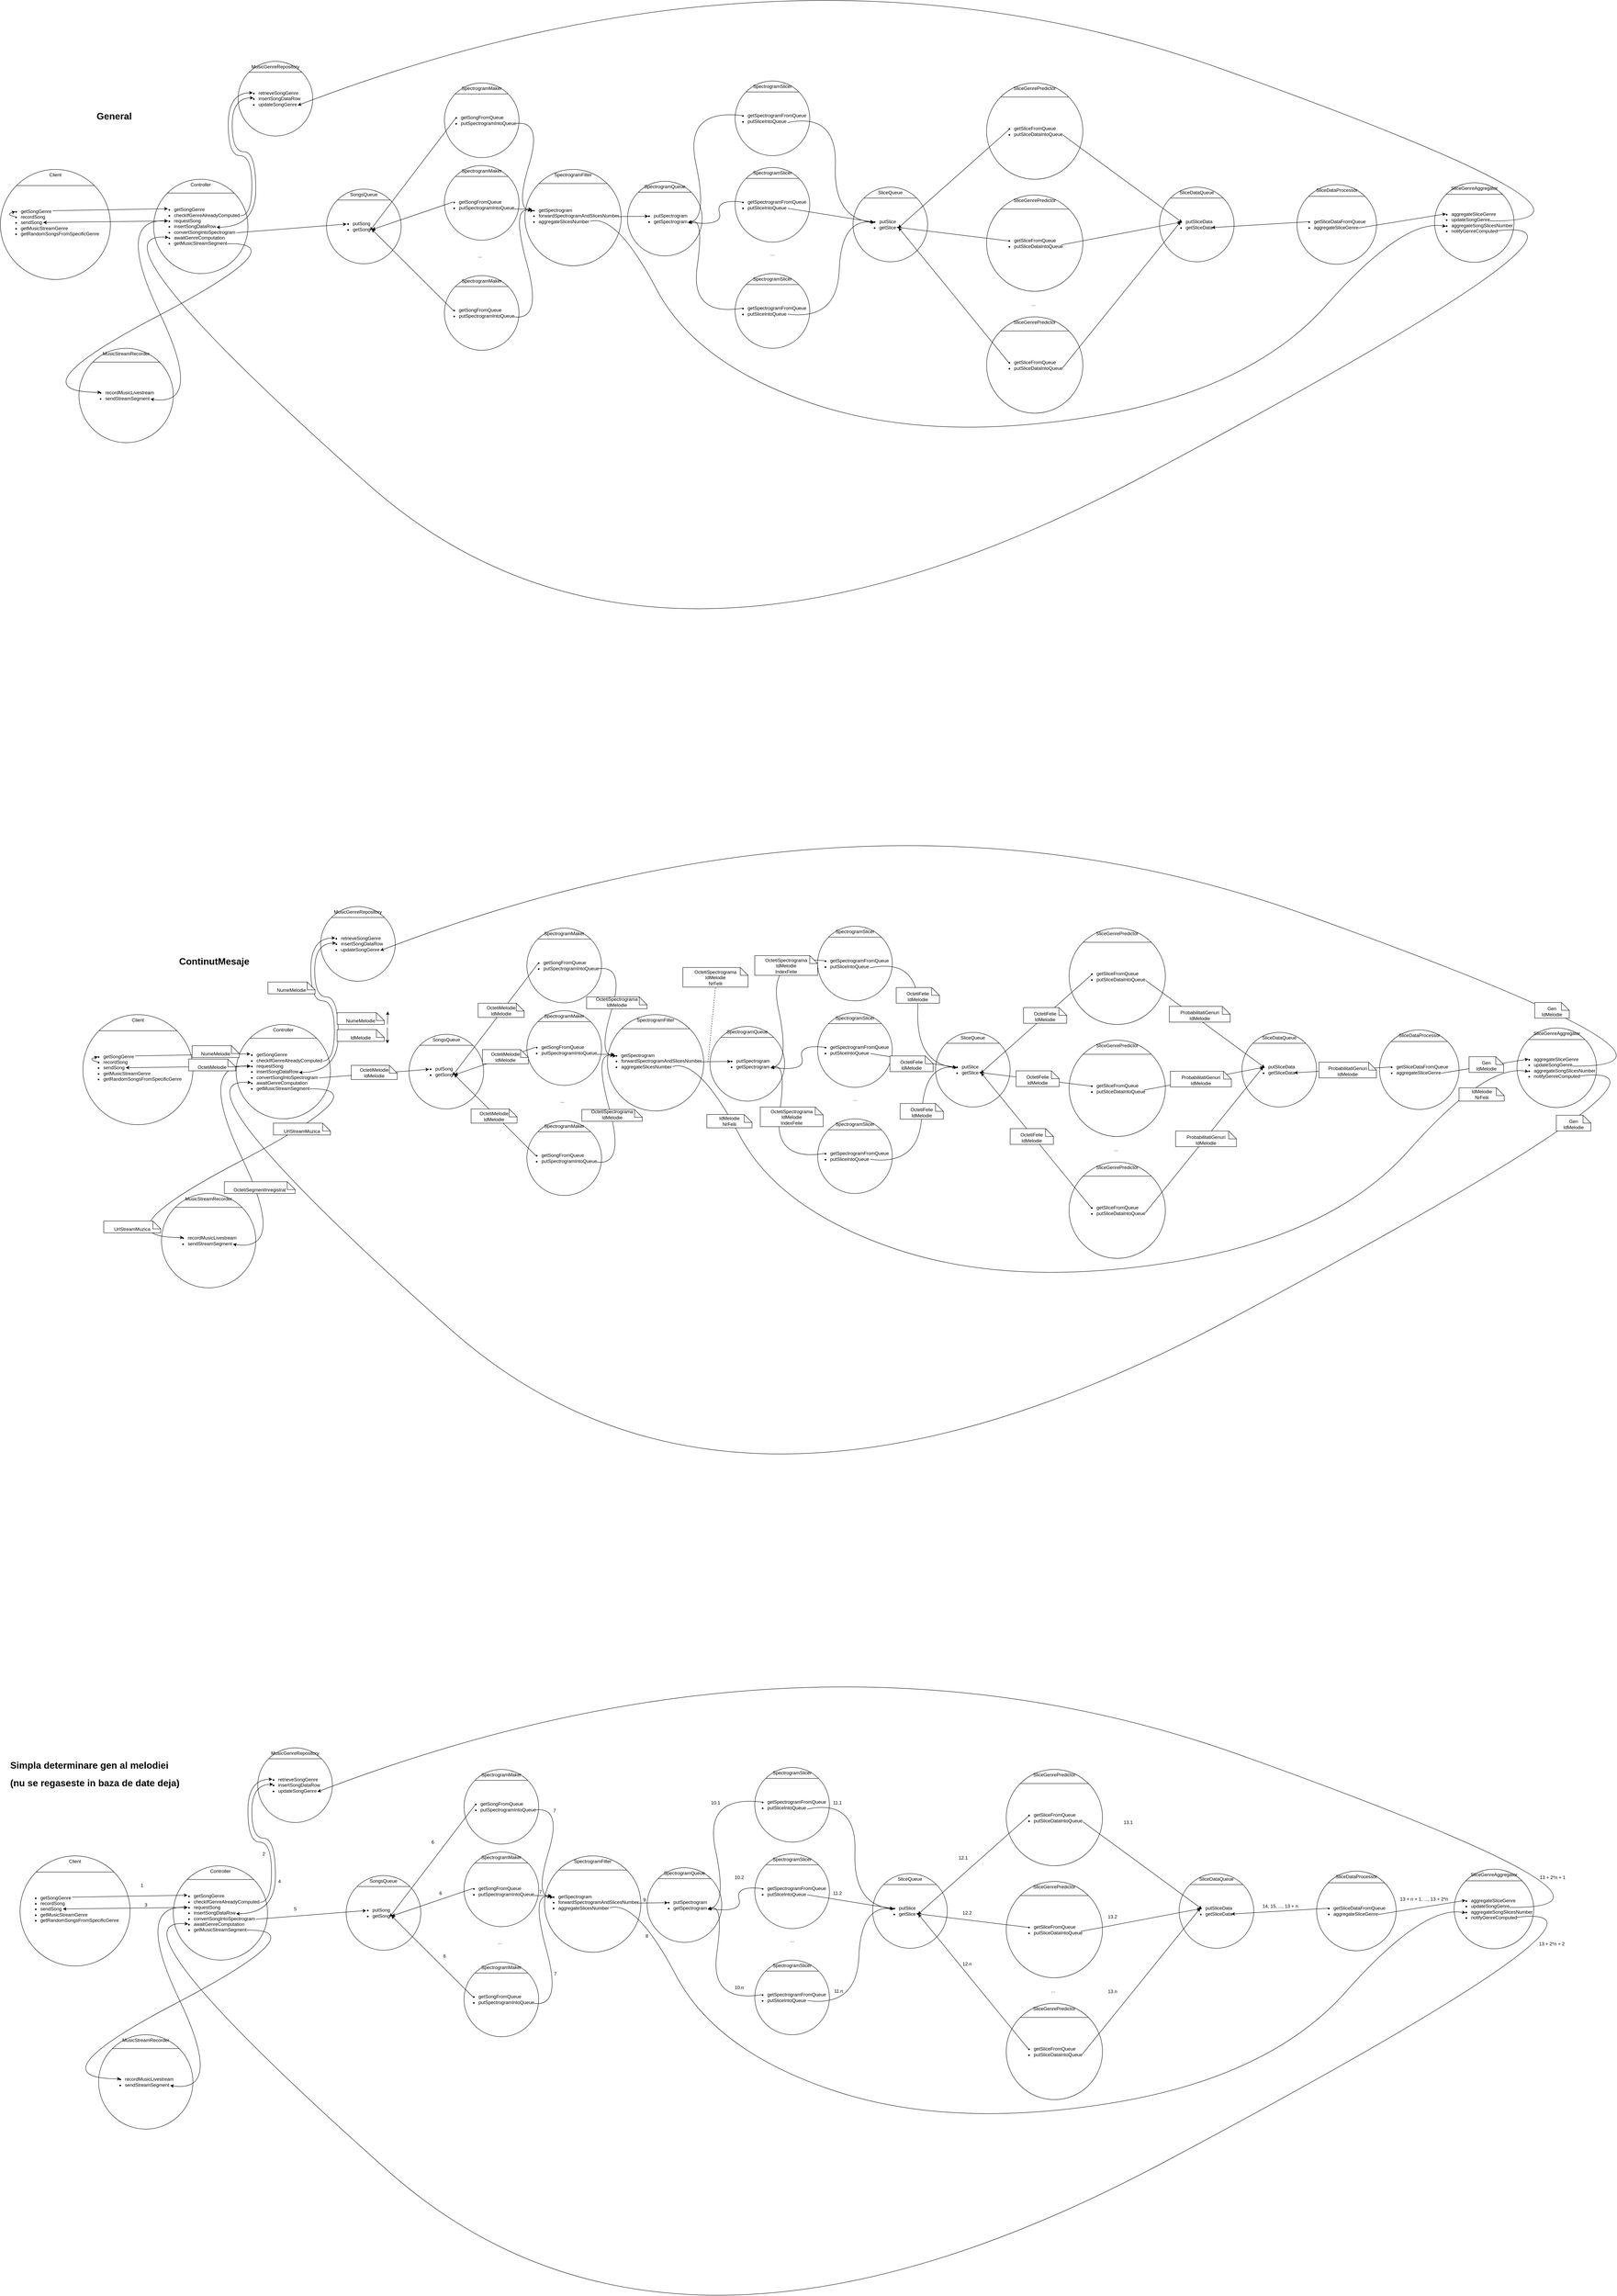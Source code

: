 <mxfile version="20.3.0" type="device"><diagram id="hELJVipOskU28xu2ot40" name="Page-1"><mxGraphModel dx="1422" dy="3249" grid="1" gridSize="10" guides="1" tooltips="1" connect="1" arrows="1" fold="1" page="0" pageScale="1" pageWidth="850" pageHeight="1100" math="0" shadow="0"><root><mxCell id="0"/><mxCell id="1" parent="0"/><mxCell id="k_pjSPSzd06reNUFjO-I-1" value="Client" style="ellipse;whiteSpace=wrap;html=1;aspect=fixed;verticalAlign=top;" parent="1" vertex="1"><mxGeometry x="250" y="205" width="280" height="280" as="geometry"/></mxCell><mxCell id="k_pjSPSzd06reNUFjO-I-2" value="" style="endArrow=none;html=1;rounded=0;exitX=0;exitY=0;exitDx=0;exitDy=0;entryX=1;entryY=0;entryDx=0;entryDy=0;" parent="1" source="k_pjSPSzd06reNUFjO-I-1" target="k_pjSPSzd06reNUFjO-I-1" edge="1"><mxGeometry width="50" height="50" relative="1" as="geometry"><mxPoint x="560" y="460" as="sourcePoint"/><mxPoint x="610" y="410" as="targetPoint"/></mxGeometry></mxCell><mxCell id="k_pjSPSzd06reNUFjO-I-5" value="&lt;ul&gt;&lt;li&gt;getSongGenre&lt;/li&gt;&lt;li&gt;recordSong&lt;/li&gt;&lt;li&gt;sendSong&lt;/li&gt;&lt;li&gt;getMusicStreamGenre&lt;/li&gt;&lt;li&gt;getRandomSongsFromSpecificGenre&lt;/li&gt;&lt;/ul&gt;" style="text;html=1;align=left;verticalAlign=middle;resizable=0;points=[];autosize=1;strokeColor=none;fillColor=none;" parent="1" vertex="1"><mxGeometry x="260" y="285" width="260" height="110" as="geometry"/></mxCell><mxCell id="k_pjSPSzd06reNUFjO-I-6" value="Controller" style="ellipse;whiteSpace=wrap;html=1;aspect=fixed;verticalAlign=top;" parent="1" vertex="1"><mxGeometry x="640" y="230" width="240" height="240" as="geometry"/></mxCell><mxCell id="k_pjSPSzd06reNUFjO-I-7" value="" style="endArrow=none;html=1;rounded=0;exitX=0;exitY=0;exitDx=0;exitDy=0;entryX=1;entryY=0;entryDx=0;entryDy=0;" parent="1" source="k_pjSPSzd06reNUFjO-I-6" target="k_pjSPSzd06reNUFjO-I-6" edge="1"><mxGeometry width="50" height="50" relative="1" as="geometry"><mxPoint x="950" y="460" as="sourcePoint"/><mxPoint x="1000" y="410" as="targetPoint"/></mxGeometry></mxCell><mxCell id="k_pjSPSzd06reNUFjO-I-8" value="&lt;ul&gt;&lt;li&gt;getSongGenre&lt;/li&gt;&lt;li&gt;checkIfGenreAlreadyComputed&lt;/li&gt;&lt;li&gt;requestSong&lt;/li&gt;&lt;li&gt;insertSongDataRow&lt;/li&gt;&lt;li&gt;convertSongIntoSpectrogram&lt;/li&gt;&lt;li&gt;awaitGenreComputation&lt;/li&gt;&lt;li&gt;getMusicStreamSegment&lt;/li&gt;&lt;/ul&gt;" style="text;html=1;align=left;verticalAlign=middle;resizable=0;points=[];autosize=1;strokeColor=none;fillColor=none;" parent="1" vertex="1"><mxGeometry x="650" y="280" width="230" height="140" as="geometry"/></mxCell><mxCell id="k_pjSPSzd06reNUFjO-I-15" value="MusicGenreRepository" style="ellipse;whiteSpace=wrap;html=1;aspect=fixed;verticalAlign=top;" parent="1" vertex="1"><mxGeometry x="855" y="-70" width="190" height="190" as="geometry"/></mxCell><mxCell id="k_pjSPSzd06reNUFjO-I-16" value="" style="endArrow=none;html=1;rounded=0;exitX=0;exitY=0;exitDx=0;exitDy=0;entryX=1;entryY=0;entryDx=0;entryDy=0;" parent="1" source="k_pjSPSzd06reNUFjO-I-15" target="k_pjSPSzd06reNUFjO-I-15" edge="1"><mxGeometry width="50" height="50" relative="1" as="geometry"><mxPoint x="1165" y="160" as="sourcePoint"/><mxPoint x="1215" y="110" as="targetPoint"/></mxGeometry></mxCell><mxCell id="k_pjSPSzd06reNUFjO-I-17" value="&lt;ul&gt;&lt;li&gt;retrieveSongGenre&lt;/li&gt;&lt;li&gt;insertSongDataRow&lt;/li&gt;&lt;li&gt;updateSongGenre&lt;/li&gt;&lt;/ul&gt;" style="text;html=1;align=left;verticalAlign=middle;resizable=0;points=[];autosize=1;strokeColor=none;fillColor=none;" parent="1" vertex="1"><mxGeometry x="865" y="-15" width="170" height="80" as="geometry"/></mxCell><mxCell id="k_pjSPSzd06reNUFjO-I-19" value="SongsQueue" style="ellipse;whiteSpace=wrap;html=1;aspect=fixed;verticalAlign=top;" parent="1" vertex="1"><mxGeometry x="1080" y="255" width="190" height="190" as="geometry"/></mxCell><mxCell id="k_pjSPSzd06reNUFjO-I-20" value="" style="endArrow=none;html=1;rounded=0;exitX=0;exitY=0;exitDx=0;exitDy=0;entryX=1;entryY=0;entryDx=0;entryDy=0;" parent="1" source="k_pjSPSzd06reNUFjO-I-19" target="k_pjSPSzd06reNUFjO-I-19" edge="1"><mxGeometry width="50" height="50" relative="1" as="geometry"><mxPoint x="1390" y="485" as="sourcePoint"/><mxPoint x="1440" y="435" as="targetPoint"/></mxGeometry></mxCell><mxCell id="k_pjSPSzd06reNUFjO-I-21" value="&lt;ul&gt;&lt;li&gt;putSong&lt;/li&gt;&lt;li&gt;getSong&lt;/li&gt;&lt;/ul&gt;" style="text;html=1;align=left;verticalAlign=middle;resizable=0;points=[];autosize=1;strokeColor=none;fillColor=none;" parent="1" vertex="1"><mxGeometry x="1105" y="315" width="110" height="70" as="geometry"/></mxCell><mxCell id="k_pjSPSzd06reNUFjO-I-25" value="SpectrogramMaker" style="ellipse;whiteSpace=wrap;html=1;aspect=fixed;verticalAlign=top;" parent="1" vertex="1"><mxGeometry x="1380" y="-15" width="190" height="190" as="geometry"/></mxCell><mxCell id="k_pjSPSzd06reNUFjO-I-26" value="" style="endArrow=none;html=1;rounded=0;exitX=0;exitY=0;exitDx=0;exitDy=0;entryX=1;entryY=0;entryDx=0;entryDy=0;" parent="1" source="k_pjSPSzd06reNUFjO-I-25" target="k_pjSPSzd06reNUFjO-I-25" edge="1"><mxGeometry width="50" height="50" relative="1" as="geometry"><mxPoint x="1690" y="215" as="sourcePoint"/><mxPoint x="1740" y="165" as="targetPoint"/></mxGeometry></mxCell><mxCell id="k_pjSPSzd06reNUFjO-I-27" value="&lt;ul&gt;&lt;li&gt;getSongFromQueue&lt;/li&gt;&lt;li&gt;putSpectrogramIntoQueue&lt;/li&gt;&lt;/ul&gt;" style="text;html=1;align=left;verticalAlign=middle;resizable=0;points=[];autosize=1;strokeColor=none;fillColor=none;" parent="1" vertex="1"><mxGeometry x="1380" y="45" width="200" height="70" as="geometry"/></mxCell><mxCell id="k_pjSPSzd06reNUFjO-I-28" value="SpectrogramMaker" style="ellipse;whiteSpace=wrap;html=1;aspect=fixed;verticalAlign=top;" parent="1" vertex="1"><mxGeometry x="1380" y="195" width="190" height="190" as="geometry"/></mxCell><mxCell id="k_pjSPSzd06reNUFjO-I-29" value="" style="endArrow=none;html=1;rounded=0;exitX=0;exitY=0;exitDx=0;exitDy=0;entryX=1;entryY=0;entryDx=0;entryDy=0;" parent="1" source="k_pjSPSzd06reNUFjO-I-28" target="k_pjSPSzd06reNUFjO-I-28" edge="1"><mxGeometry width="50" height="50" relative="1" as="geometry"><mxPoint x="1690" y="425" as="sourcePoint"/><mxPoint x="1740" y="375" as="targetPoint"/></mxGeometry></mxCell><mxCell id="k_pjSPSzd06reNUFjO-I-31" value="SpectrogramMaker" style="ellipse;whiteSpace=wrap;html=1;aspect=fixed;verticalAlign=top;" parent="1" vertex="1"><mxGeometry x="1380" y="475" width="190" height="190" as="geometry"/></mxCell><mxCell id="k_pjSPSzd06reNUFjO-I-32" value="" style="endArrow=none;html=1;rounded=0;exitX=0;exitY=0;exitDx=0;exitDy=0;entryX=1;entryY=0;entryDx=0;entryDy=0;" parent="1" source="k_pjSPSzd06reNUFjO-I-31" target="k_pjSPSzd06reNUFjO-I-31" edge="1"><mxGeometry width="50" height="50" relative="1" as="geometry"><mxPoint x="1690" y="705" as="sourcePoint"/><mxPoint x="1740" y="655" as="targetPoint"/></mxGeometry></mxCell><mxCell id="k_pjSPSzd06reNUFjO-I-34" value="..." style="text;html=1;align=center;verticalAlign=middle;resizable=0;points=[];autosize=1;strokeColor=none;fillColor=none;" parent="1" vertex="1"><mxGeometry x="1455" y="410" width="30" height="30" as="geometry"/></mxCell><mxCell id="k_pjSPSzd06reNUFjO-I-35" value="SpectrogramQueue" style="ellipse;whiteSpace=wrap;html=1;aspect=fixed;verticalAlign=top;" parent="1" vertex="1"><mxGeometry x="1846" y="235" width="190" height="190" as="geometry"/></mxCell><mxCell id="k_pjSPSzd06reNUFjO-I-36" value="" style="endArrow=none;html=1;rounded=0;exitX=0;exitY=0;exitDx=0;exitDy=0;entryX=1;entryY=0;entryDx=0;entryDy=0;" parent="1" source="k_pjSPSzd06reNUFjO-I-35" target="k_pjSPSzd06reNUFjO-I-35" edge="1"><mxGeometry width="50" height="50" relative="1" as="geometry"><mxPoint x="2140" y="460" as="sourcePoint"/><mxPoint x="2190" y="410" as="targetPoint"/></mxGeometry></mxCell><mxCell id="k_pjSPSzd06reNUFjO-I-37" value="&lt;ul&gt;&lt;li&gt;putSpectrogram&lt;/li&gt;&lt;li&gt;getSpectrogram&lt;/li&gt;&lt;/ul&gt;" style="text;html=1;align=left;verticalAlign=middle;resizable=0;points=[];autosize=1;strokeColor=none;fillColor=none;" parent="1" vertex="1"><mxGeometry x="1871" y="295" width="150" height="70" as="geometry"/></mxCell><mxCell id="k_pjSPSzd06reNUFjO-I-41" value="SpectrogramSlicer" style="ellipse;whiteSpace=wrap;html=1;aspect=fixed;verticalAlign=top;" parent="1" vertex="1"><mxGeometry x="2120" y="-20" width="190" height="190" as="geometry"/></mxCell><mxCell id="k_pjSPSzd06reNUFjO-I-42" value="" style="endArrow=none;html=1;rounded=0;exitX=0;exitY=0;exitDx=0;exitDy=0;entryX=1;entryY=0;entryDx=0;entryDy=0;" parent="1" source="k_pjSPSzd06reNUFjO-I-41" target="k_pjSPSzd06reNUFjO-I-41" edge="1"><mxGeometry width="50" height="50" relative="1" as="geometry"><mxPoint x="2430" y="210" as="sourcePoint"/><mxPoint x="2480" y="160" as="targetPoint"/></mxGeometry></mxCell><mxCell id="k_pjSPSzd06reNUFjO-I-43" value="&lt;ul&gt;&lt;li&gt;getSpectrogramFromQueue&lt;/li&gt;&lt;li&gt;putSliceIntoQueue&lt;/li&gt;&lt;/ul&gt;" style="text;html=1;align=left;verticalAlign=middle;resizable=0;points=[];autosize=1;strokeColor=none;fillColor=none;" parent="1" vertex="1"><mxGeometry x="2110" y="40" width="210" height="70" as="geometry"/></mxCell><mxCell id="k_pjSPSzd06reNUFjO-I-44" value="SpectrogramSlicer" style="ellipse;whiteSpace=wrap;html=1;aspect=fixed;verticalAlign=top;" parent="1" vertex="1"><mxGeometry x="2120" y="200" width="190" height="190" as="geometry"/></mxCell><mxCell id="k_pjSPSzd06reNUFjO-I-45" value="" style="endArrow=none;html=1;rounded=0;exitX=0;exitY=0;exitDx=0;exitDy=0;entryX=1;entryY=0;entryDx=0;entryDy=0;" parent="1" source="k_pjSPSzd06reNUFjO-I-44" target="k_pjSPSzd06reNUFjO-I-44" edge="1"><mxGeometry width="50" height="50" relative="1" as="geometry"><mxPoint x="2430" y="430" as="sourcePoint"/><mxPoint x="2480" y="380" as="targetPoint"/></mxGeometry></mxCell><mxCell id="k_pjSPSzd06reNUFjO-I-47" value="SpectrogramSlicer" style="ellipse;whiteSpace=wrap;html=1;aspect=fixed;verticalAlign=top;" parent="1" vertex="1"><mxGeometry x="2120" y="470" width="190" height="190" as="geometry"/></mxCell><mxCell id="k_pjSPSzd06reNUFjO-I-48" value="" style="endArrow=none;html=1;rounded=0;exitX=0;exitY=0;exitDx=0;exitDy=0;entryX=1;entryY=0;entryDx=0;entryDy=0;" parent="1" source="k_pjSPSzd06reNUFjO-I-47" target="k_pjSPSzd06reNUFjO-I-47" edge="1"><mxGeometry width="50" height="50" relative="1" as="geometry"><mxPoint x="2430" y="700" as="sourcePoint"/><mxPoint x="2480" y="650" as="targetPoint"/></mxGeometry></mxCell><mxCell id="k_pjSPSzd06reNUFjO-I-50" value="..." style="text;html=1;align=center;verticalAlign=middle;resizable=0;points=[];autosize=1;strokeColor=none;fillColor=none;" parent="1" vertex="1"><mxGeometry x="2200" y="405" width="30" height="30" as="geometry"/></mxCell><mxCell id="k_pjSPSzd06reNUFjO-I-55" value="SliceQueue" style="ellipse;whiteSpace=wrap;html=1;aspect=fixed;verticalAlign=top;" parent="1" vertex="1"><mxGeometry x="2420" y="250" width="190" height="190" as="geometry"/></mxCell><mxCell id="k_pjSPSzd06reNUFjO-I-56" value="" style="endArrow=none;html=1;rounded=0;exitX=0;exitY=0;exitDx=0;exitDy=0;entryX=1;entryY=0;entryDx=0;entryDy=0;" parent="1" source="k_pjSPSzd06reNUFjO-I-55" target="k_pjSPSzd06reNUFjO-I-55" edge="1"><mxGeometry width="50" height="50" relative="1" as="geometry"><mxPoint x="2730" y="480" as="sourcePoint"/><mxPoint x="2780" y="430" as="targetPoint"/></mxGeometry></mxCell><mxCell id="k_pjSPSzd06reNUFjO-I-57" value="&lt;ul&gt;&lt;li&gt;putSlice&lt;/li&gt;&lt;li&gt;getSlice&lt;/li&gt;&lt;/ul&gt;" style="text;html=1;align=left;verticalAlign=middle;resizable=0;points=[];autosize=1;strokeColor=none;fillColor=none;" parent="1" vertex="1"><mxGeometry x="2445" y="310" width="110" height="70" as="geometry"/></mxCell><mxCell id="k_pjSPSzd06reNUFjO-I-61" value="SliceGenrePredictor" style="ellipse;whiteSpace=wrap;html=1;aspect=fixed;verticalAlign=top;" parent="1" vertex="1"><mxGeometry x="2760" y="-15" width="245" height="245" as="geometry"/></mxCell><mxCell id="k_pjSPSzd06reNUFjO-I-62" value="" style="endArrow=none;html=1;rounded=0;exitX=0;exitY=0;exitDx=0;exitDy=0;entryX=1;entryY=0;entryDx=0;entryDy=0;" parent="1" source="k_pjSPSzd06reNUFjO-I-61" target="k_pjSPSzd06reNUFjO-I-61" edge="1"><mxGeometry width="50" height="50" relative="1" as="geometry"><mxPoint x="3070" y="215" as="sourcePoint"/><mxPoint x="3120" y="165" as="targetPoint"/></mxGeometry></mxCell><mxCell id="k_pjSPSzd06reNUFjO-I-63" value="&lt;ul&gt;&lt;li&gt;getSliceFromQueue&lt;/li&gt;&lt;li&gt;putSliceDataIntoQueue&lt;/li&gt;&lt;/ul&gt;" style="text;html=1;align=left;verticalAlign=middle;resizable=0;points=[];autosize=1;strokeColor=none;fillColor=none;" parent="1" vertex="1"><mxGeometry x="2787.5" y="72.5" width="190" height="70" as="geometry"/></mxCell><mxCell id="k_pjSPSzd06reNUFjO-I-64" value="&lt;ul&gt;&lt;li&gt;getSongFromQueue&lt;/li&gt;&lt;li&gt;putSpectrogramIntoQueue&lt;/li&gt;&lt;/ul&gt;" style="text;html=1;align=left;verticalAlign=middle;resizable=0;points=[];autosize=1;strokeColor=none;fillColor=none;" parent="1" vertex="1"><mxGeometry x="1375" y="260" width="200" height="70" as="geometry"/></mxCell><mxCell id="k_pjSPSzd06reNUFjO-I-65" value="&lt;ul&gt;&lt;li&gt;getSongFromQueue&lt;/li&gt;&lt;li&gt;putSpectrogramIntoQueue&lt;/li&gt;&lt;/ul&gt;" style="text;html=1;align=left;verticalAlign=middle;resizable=0;points=[];autosize=1;strokeColor=none;fillColor=none;" parent="1" vertex="1"><mxGeometry x="1375" y="535" width="200" height="70" as="geometry"/></mxCell><mxCell id="k_pjSPSzd06reNUFjO-I-66" value="&lt;ul&gt;&lt;li&gt;getSpectrogramFromQueue&lt;/li&gt;&lt;li&gt;putSliceIntoQueue&lt;/li&gt;&lt;/ul&gt;" style="text;html=1;align=left;verticalAlign=middle;resizable=0;points=[];autosize=1;strokeColor=none;fillColor=none;" parent="1" vertex="1"><mxGeometry x="2110" y="260" width="210" height="70" as="geometry"/></mxCell><mxCell id="k_pjSPSzd06reNUFjO-I-67" value="&lt;ul&gt;&lt;li&gt;getSpectrogramFromQueue&lt;/li&gt;&lt;li&gt;putSliceIntoQueue&lt;/li&gt;&lt;/ul&gt;" style="text;html=1;align=left;verticalAlign=middle;resizable=0;points=[];autosize=1;strokeColor=none;fillColor=none;" parent="1" vertex="1"><mxGeometry x="2110" y="530" width="210" height="70" as="geometry"/></mxCell><mxCell id="k_pjSPSzd06reNUFjO-I-68" value="SliceGenrePredictor" style="ellipse;whiteSpace=wrap;html=1;aspect=fixed;verticalAlign=top;" parent="1" vertex="1"><mxGeometry x="2760" y="270" width="245" height="245" as="geometry"/></mxCell><mxCell id="k_pjSPSzd06reNUFjO-I-69" value="" style="endArrow=none;html=1;rounded=0;exitX=0;exitY=0;exitDx=0;exitDy=0;entryX=1;entryY=0;entryDx=0;entryDy=0;" parent="1" source="k_pjSPSzd06reNUFjO-I-68" target="k_pjSPSzd06reNUFjO-I-68" edge="1"><mxGeometry width="50" height="50" relative="1" as="geometry"><mxPoint x="3070" y="500" as="sourcePoint"/><mxPoint x="3120" y="450" as="targetPoint"/></mxGeometry></mxCell><mxCell id="k_pjSPSzd06reNUFjO-I-70" value="&lt;ul&gt;&lt;li&gt;getSliceFromQueue&lt;/li&gt;&lt;li&gt;putSliceDataIntoQueue&lt;/li&gt;&lt;/ul&gt;" style="text;html=1;align=left;verticalAlign=middle;resizable=0;points=[];autosize=1;strokeColor=none;fillColor=none;" parent="1" vertex="1"><mxGeometry x="2787.5" y="357.5" width="190" height="70" as="geometry"/></mxCell><mxCell id="k_pjSPSzd06reNUFjO-I-71" value="SliceGenrePredictor" style="ellipse;whiteSpace=wrap;html=1;aspect=fixed;verticalAlign=top;" parent="1" vertex="1"><mxGeometry x="2760" y="580" width="245" height="245" as="geometry"/></mxCell><mxCell id="k_pjSPSzd06reNUFjO-I-72" value="" style="endArrow=none;html=1;rounded=0;exitX=0;exitY=0;exitDx=0;exitDy=0;entryX=1;entryY=0;entryDx=0;entryDy=0;" parent="1" source="k_pjSPSzd06reNUFjO-I-71" target="k_pjSPSzd06reNUFjO-I-71" edge="1"><mxGeometry width="50" height="50" relative="1" as="geometry"><mxPoint x="3070" y="810" as="sourcePoint"/><mxPoint x="3120" y="760" as="targetPoint"/><Array as="points"/></mxGeometry></mxCell><mxCell id="k_pjSPSzd06reNUFjO-I-73" value="&lt;ul&gt;&lt;li&gt;getSliceFromQueue&lt;/li&gt;&lt;li&gt;putSliceDataIntoQueue&lt;/li&gt;&lt;/ul&gt;" style="text;html=1;align=left;verticalAlign=middle;resizable=0;points=[];autosize=1;strokeColor=none;fillColor=none;" parent="1" vertex="1"><mxGeometry x="2787.5" y="667.5" width="190" height="70" as="geometry"/></mxCell><mxCell id="k_pjSPSzd06reNUFjO-I-74" value="..." style="text;html=1;align=center;verticalAlign=middle;resizable=0;points=[];autosize=1;strokeColor=none;fillColor=none;" parent="1" vertex="1"><mxGeometry x="2864" y="533" width="30" height="30" as="geometry"/></mxCell><mxCell id="k_pjSPSzd06reNUFjO-I-75" value="SliceDataQueue" style="ellipse;whiteSpace=wrap;html=1;aspect=fixed;verticalAlign=top;" parent="1" vertex="1"><mxGeometry x="3200" y="250" width="190" height="190" as="geometry"/></mxCell><mxCell id="k_pjSPSzd06reNUFjO-I-76" value="" style="endArrow=none;html=1;rounded=0;exitX=0;exitY=0;exitDx=0;exitDy=0;entryX=1;entryY=0;entryDx=0;entryDy=0;" parent="1" source="k_pjSPSzd06reNUFjO-I-75" target="k_pjSPSzd06reNUFjO-I-75" edge="1"><mxGeometry width="50" height="50" relative="1" as="geometry"><mxPoint x="3510" y="480" as="sourcePoint"/><mxPoint x="3560" y="430" as="targetPoint"/></mxGeometry></mxCell><mxCell id="k_pjSPSzd06reNUFjO-I-77" value="&lt;ul&gt;&lt;li&gt;putSliceData&lt;/li&gt;&lt;li&gt;getSliceData&lt;/li&gt;&lt;/ul&gt;" style="text;html=1;align=left;verticalAlign=middle;resizable=0;points=[];autosize=1;strokeColor=none;fillColor=none;" parent="1" vertex="1"><mxGeometry x="3225" y="310" width="130" height="70" as="geometry"/></mxCell><mxCell id="k_pjSPSzd06reNUFjO-I-78" value="SliceDataProcessor" style="ellipse;whiteSpace=wrap;html=1;aspect=fixed;verticalAlign=top;" parent="1" vertex="1"><mxGeometry x="3550" y="243.75" width="202.5" height="202.5" as="geometry"/></mxCell><mxCell id="k_pjSPSzd06reNUFjO-I-79" value="" style="endArrow=none;html=1;rounded=0;exitX=0;exitY=0;exitDx=0;exitDy=0;entryX=1;entryY=0;entryDx=0;entryDy=0;" parent="1" source="k_pjSPSzd06reNUFjO-I-78" target="k_pjSPSzd06reNUFjO-I-78" edge="1"><mxGeometry width="50" height="50" relative="1" as="geometry"><mxPoint x="3860" y="473.75" as="sourcePoint"/><mxPoint x="3910" y="423.75" as="targetPoint"/></mxGeometry></mxCell><mxCell id="k_pjSPSzd06reNUFjO-I-80" value="&lt;ul&gt;&lt;li&gt;getSliceDataFromQueue&lt;/li&gt;&lt;li&gt;aggregateSliceGenre&lt;/li&gt;&lt;/ul&gt;" style="text;html=1;align=left;verticalAlign=middle;resizable=0;points=[];autosize=1;strokeColor=none;fillColor=none;" parent="1" vertex="1"><mxGeometry x="3551.25" y="310" width="200" height="70" as="geometry"/></mxCell><mxCell id="k_pjSPSzd06reNUFjO-I-81" value="SliceGenreAggregator" style="ellipse;whiteSpace=wrap;html=1;aspect=fixed;verticalAlign=top;" parent="1" vertex="1"><mxGeometry x="3900" y="238.75" width="202.5" height="202.5" as="geometry"/></mxCell><mxCell id="k_pjSPSzd06reNUFjO-I-82" value="" style="endArrow=none;html=1;rounded=0;exitX=0;exitY=0;exitDx=0;exitDy=0;entryX=1;entryY=0;entryDx=0;entryDy=0;" parent="1" source="k_pjSPSzd06reNUFjO-I-81" target="k_pjSPSzd06reNUFjO-I-81" edge="1"><mxGeometry width="50" height="50" relative="1" as="geometry"><mxPoint x="4210" y="468.75" as="sourcePoint"/><mxPoint x="4260" y="418.75" as="targetPoint"/></mxGeometry></mxCell><mxCell id="k_pjSPSzd06reNUFjO-I-83" value="&lt;ul&gt;&lt;li&gt;aggregateSliceGenre&lt;/li&gt;&lt;li&gt;updateSongGenre&lt;/li&gt;&lt;li&gt;aggregateSongSlicesNumber&lt;/li&gt;&lt;li&gt;notifyGenreComputed&lt;/li&gt;&lt;/ul&gt;" style="text;html=1;align=left;verticalAlign=middle;resizable=0;points=[];autosize=1;strokeColor=none;fillColor=none;" parent="1" vertex="1"><mxGeometry x="3901.25" y="290" width="220" height="100" as="geometry"/></mxCell><mxCell id="k_pjSPSzd06reNUFjO-I-87" value="MusicStreamRecorder" style="ellipse;whiteSpace=wrap;html=1;aspect=fixed;verticalAlign=top;" parent="1" vertex="1"><mxGeometry x="450" y="660" width="240" height="240" as="geometry"/></mxCell><mxCell id="k_pjSPSzd06reNUFjO-I-88" value="" style="endArrow=none;html=1;rounded=0;exitX=0;exitY=0;exitDx=0;exitDy=0;entryX=1;entryY=0;entryDx=0;entryDy=0;" parent="1" source="k_pjSPSzd06reNUFjO-I-87" target="k_pjSPSzd06reNUFjO-I-87" edge="1"><mxGeometry width="50" height="50" relative="1" as="geometry"><mxPoint x="785" y="915" as="sourcePoint"/><mxPoint x="835" y="865" as="targetPoint"/></mxGeometry></mxCell><mxCell id="k_pjSPSzd06reNUFjO-I-89" value="&lt;ul&gt;&lt;li&gt;recordMusicLivestream&lt;/li&gt;&lt;li&gt;sendStreamSegment&lt;/li&gt;&lt;/ul&gt;" style="text;html=1;align=left;verticalAlign=middle;resizable=0;points=[];autosize=1;strokeColor=none;fillColor=none;" parent="1" vertex="1"><mxGeometry x="475" y="745" width="190" height="70" as="geometry"/></mxCell><mxCell id="k_pjSPSzd06reNUFjO-I-91" value="" style="endArrow=classic;html=1;rounded=0;curved=1;" parent="1" edge="1"><mxGeometry width="50" height="50" relative="1" as="geometry"><mxPoint x="383" y="310" as="sourcePoint"/><mxPoint x="676" y="305" as="targetPoint"/></mxGeometry></mxCell><mxCell id="k_pjSPSzd06reNUFjO-I-94" value="" style="endArrow=classic;startArrow=classic;html=1;rounded=0;curved=1;" parent="1" edge="1"><mxGeometry width="50" height="50" relative="1" as="geometry"><mxPoint x="359" y="340" as="sourcePoint"/><mxPoint x="677" y="336" as="targetPoint"/></mxGeometry></mxCell><mxCell id="k_pjSPSzd06reNUFjO-I-96" value="" style="endArrow=classic;html=1;rounded=0;curved=1;" parent="1" edge="1"><mxGeometry width="50" height="50" relative="1" as="geometry"><mxPoint x="851" y="366" as="sourcePoint"/><mxPoint x="1131" y="344" as="targetPoint"/></mxGeometry></mxCell><mxCell id="k_pjSPSzd06reNUFjO-I-99" value="" style="endArrow=classic;html=1;rounded=0;edgeStyle=orthogonalEdgeStyle;curved=1;" parent="1" edge="1"><mxGeometry width="50" height="50" relative="1" as="geometry"><mxPoint x="861" y="323" as="sourcePoint"/><mxPoint x="892" y="10" as="targetPoint"/><Array as="points"><mxPoint x="890" y="323"/><mxPoint x="890" y="170"/><mxPoint x="830" y="170"/><mxPoint x="830" y="10"/></Array></mxGeometry></mxCell><mxCell id="k_pjSPSzd06reNUFjO-I-100" value="" style="endArrow=classic;html=1;rounded=0;edgeStyle=orthogonalEdgeStyle;curved=1;startArrow=classic;startFill=1;" parent="1" edge="1"><mxGeometry width="50" height="50" relative="1" as="geometry"><mxPoint x="800" y="352" as="sourcePoint"/><mxPoint x="894" y="23" as="targetPoint"/><Array as="points"><mxPoint x="900" y="352"/><mxPoint x="900" y="160"/><mxPoint x="840" y="160"/><mxPoint x="840" y="23"/></Array></mxGeometry></mxCell><mxCell id="k_pjSPSzd06reNUFjO-I-103" value="" style="endArrow=classic;html=1;rounded=0;curved=1;" parent="1" edge="1"><mxGeometry width="50" height="50" relative="1" as="geometry"><mxPoint x="1410" y="73" as="sourcePoint"/><mxPoint x="1191" y="360" as="targetPoint"/></mxGeometry></mxCell><mxCell id="k_pjSPSzd06reNUFjO-I-104" value="" style="endArrow=classic;html=1;rounded=0;curved=1;" parent="1" edge="1"><mxGeometry width="50" height="50" relative="1" as="geometry"><mxPoint x="1402" y="288" as="sourcePoint"/><mxPoint x="1196" y="358" as="targetPoint"/></mxGeometry></mxCell><mxCell id="k_pjSPSzd06reNUFjO-I-105" value="" style="endArrow=classic;html=1;rounded=0;curved=1;" parent="1" edge="1"><mxGeometry width="50" height="50" relative="1" as="geometry"><mxPoint x="1403" y="564" as="sourcePoint"/><mxPoint x="1195" y="357" as="targetPoint"/></mxGeometry></mxCell><mxCell id="k_pjSPSzd06reNUFjO-I-109" value="" style="endArrow=classic;html=1;rounded=0;curved=1;" parent="1" edge="1"><mxGeometry width="50" height="50" relative="1" as="geometry"><mxPoint x="2138" y="68" as="sourcePoint"/><mxPoint x="2000" y="340" as="targetPoint"/><Array as="points"><mxPoint x="1990" y="50"/><mxPoint x="2050" y="330"/></Array></mxGeometry></mxCell><mxCell id="k_pjSPSzd06reNUFjO-I-110" value="" style="endArrow=classic;html=1;rounded=0;curved=1;" parent="1" edge="1"><mxGeometry width="50" height="50" relative="1" as="geometry"><mxPoint x="2138" y="288" as="sourcePoint"/><mxPoint x="2001" y="339" as="targetPoint"/><Array as="points"><mxPoint x="2070" y="280"/><mxPoint x="2090" y="350"/></Array></mxGeometry></mxCell><mxCell id="k_pjSPSzd06reNUFjO-I-111" value="" style="endArrow=classic;html=1;rounded=0;curved=1;" parent="1" edge="1"><mxGeometry width="50" height="50" relative="1" as="geometry"><mxPoint x="2138" y="558" as="sourcePoint"/><mxPoint x="2001" y="342" as="targetPoint"/><Array as="points"><mxPoint x="2005" y="580"/><mxPoint x="2042" y="323"/></Array></mxGeometry></mxCell><mxCell id="k_pjSPSzd06reNUFjO-I-112" value="" style="endArrow=classic;html=1;rounded=0;curved=1;" parent="1" edge="1"><mxGeometry width="50" height="50" relative="1" as="geometry"><mxPoint x="2253" y="86" as="sourcePoint"/><mxPoint x="2475" y="340" as="targetPoint"/><Array as="points"><mxPoint x="2380" y="60"/><mxPoint x="2370" y="330"/></Array></mxGeometry></mxCell><mxCell id="k_pjSPSzd06reNUFjO-I-113" value="" style="endArrow=classic;html=1;rounded=0;curved=1;" parent="1" edge="1"><mxGeometry width="50" height="50" relative="1" as="geometry"><mxPoint x="2254" y="304" as="sourcePoint"/><mxPoint x="2472" y="339" as="targetPoint"/></mxGeometry></mxCell><mxCell id="k_pjSPSzd06reNUFjO-I-115" value="" style="endArrow=classic;html=1;rounded=0;curved=1;" parent="1" edge="1"><mxGeometry width="50" height="50" relative="1" as="geometry"><mxPoint x="2254" y="573" as="sourcePoint"/><mxPoint x="2475" y="340" as="targetPoint"/><Array as="points"><mxPoint x="2380" y="590"/><mxPoint x="2390" y="330"/></Array></mxGeometry></mxCell><mxCell id="k_pjSPSzd06reNUFjO-I-117" value="" style="endArrow=classic;html=1;rounded=0;curved=1;" parent="1" edge="1"><mxGeometry width="50" height="50" relative="1" as="geometry"><mxPoint x="2819" y="102" as="sourcePoint"/><mxPoint x="2535" y="354" as="targetPoint"/></mxGeometry></mxCell><mxCell id="k_pjSPSzd06reNUFjO-I-118" value="" style="endArrow=classic;html=1;rounded=0;curved=1;" parent="1" edge="1"><mxGeometry width="50" height="50" relative="1" as="geometry"><mxPoint x="2818" y="387" as="sourcePoint"/><mxPoint x="2531" y="352" as="targetPoint"/></mxGeometry></mxCell><mxCell id="k_pjSPSzd06reNUFjO-I-119" value="" style="endArrow=classic;html=1;rounded=0;curved=1;" parent="1" edge="1"><mxGeometry width="50" height="50" relative="1" as="geometry"><mxPoint x="2817" y="697" as="sourcePoint"/><mxPoint x="2536" y="353" as="targetPoint"/></mxGeometry></mxCell><mxCell id="k_pjSPSzd06reNUFjO-I-120" value="" style="endArrow=classic;html=1;rounded=0;curved=1;" parent="1" edge="1"><mxGeometry width="50" height="50" relative="1" as="geometry"><mxPoint x="2955" y="118" as="sourcePoint"/><mxPoint x="3258" y="340" as="targetPoint"/></mxGeometry></mxCell><mxCell id="k_pjSPSzd06reNUFjO-I-121" value="" style="endArrow=classic;html=1;rounded=0;curved=1;" parent="1" edge="1"><mxGeometry width="50" height="50" relative="1" as="geometry"><mxPoint x="2950" y="397" as="sourcePoint"/><mxPoint x="3255" y="339" as="targetPoint"/></mxGeometry></mxCell><mxCell id="k_pjSPSzd06reNUFjO-I-122" value="" style="endArrow=classic;html=1;rounded=0;curved=1;" parent="1" edge="1"><mxGeometry width="50" height="50" relative="1" as="geometry"><mxPoint x="2954" y="709" as="sourcePoint"/><mxPoint x="3254" y="338" as="targetPoint"/></mxGeometry></mxCell><mxCell id="k_pjSPSzd06reNUFjO-I-123" value="" style="endArrow=classic;html=1;rounded=0;curved=1;" parent="1" edge="1"><mxGeometry width="50" height="50" relative="1" as="geometry"><mxPoint x="3582" y="338" as="sourcePoint"/><mxPoint x="3333" y="353" as="targetPoint"/></mxGeometry></mxCell><mxCell id="k_pjSPSzd06reNUFjO-I-124" value="" style="endArrow=classic;html=1;rounded=0;curved=1;" parent="1" edge="1"><mxGeometry width="50" height="50" relative="1" as="geometry"><mxPoint x="3707" y="354" as="sourcePoint"/><mxPoint x="3929" y="318" as="targetPoint"/></mxGeometry></mxCell><mxCell id="k_pjSPSzd06reNUFjO-I-125" value="" style="endArrow=classic;html=1;rounded=0;curved=1;" parent="1" edge="1"><mxGeometry width="50" height="50" relative="1" as="geometry"><mxPoint x="4041" y="336" as="sourcePoint"/><mxPoint x="1007" y="42" as="targetPoint"/><Array as="points"><mxPoint x="4450" y="340"/><mxPoint x="2270" y="-440"/></Array></mxGeometry></mxCell><mxCell id="k_pjSPSzd06reNUFjO-I-127" value="" style="endArrow=classic;html=1;rounded=0;curved=1;" parent="1" edge="1"><mxGeometry width="50" height="50" relative="1" as="geometry"><mxPoint x="4060" y="361" as="sourcePoint"/><mxPoint x="678" y="378" as="targetPoint"/><Array as="points"><mxPoint x="4410" y="320"/><mxPoint x="1910" y="1650"/><mxPoint x="460" y="360"/></Array></mxGeometry></mxCell><mxCell id="k_pjSPSzd06reNUFjO-I-130" value="" style="endArrow=classic;html=1;rounded=0;curved=1;" parent="1" edge="1"><mxGeometry width="50" height="50" relative="1" as="geometry"><mxPoint x="827" y="394" as="sourcePoint"/><mxPoint x="506" y="772" as="targetPoint"/><Array as="points"><mxPoint x="1010" y="390"/><mxPoint x="280" y="772"/></Array></mxGeometry></mxCell><mxCell id="k_pjSPSzd06reNUFjO-I-132" value="" style="endArrow=classic;startArrow=classic;html=1;rounded=0;curved=1;" parent="1" edge="1"><mxGeometry width="50" height="50" relative="1" as="geometry"><mxPoint x="632" y="789" as="sourcePoint"/><mxPoint x="676" y="336" as="targetPoint"/><Array as="points"><mxPoint x="770" y="810"/><mxPoint x="540" y="330"/></Array></mxGeometry></mxCell><mxCell id="k_pjSPSzd06reNUFjO-I-228" value="&lt;h1&gt;Simpla determinare gen al melodiei&amp;nbsp;&lt;/h1&gt;&lt;h1&gt;(nu se regaseste in baza de date deja)&lt;/h1&gt;" style="text;html=1;strokeColor=none;fillColor=none;spacing=5;spacingTop=-20;whiteSpace=wrap;overflow=hidden;rounded=0;" parent="1" vertex="1"><mxGeometry x="60" y="2095" width="470" height="110" as="geometry"/></mxCell><mxCell id="k_pjSPSzd06reNUFjO-I-233" value="" style="endArrow=classic;html=1;rounded=0;curved=1;" parent="1" edge="1"><mxGeometry width="50" height="50" relative="1" as="geometry"><mxPoint x="291" y="326" as="sourcePoint"/><mxPoint x="288" y="312" as="targetPoint"/><Array as="points"><mxPoint x="260" y="320"/></Array></mxGeometry></mxCell><mxCell id="k_pjSPSzd06reNUFjO-I-254" value="SpectrogramFilter" style="ellipse;whiteSpace=wrap;html=1;aspect=fixed;verticalAlign=top;" parent="1" vertex="1"><mxGeometry x="1585" y="205" width="245" height="245" as="geometry"/></mxCell><mxCell id="k_pjSPSzd06reNUFjO-I-255" value="" style="endArrow=none;html=1;rounded=0;exitX=0;exitY=0;exitDx=0;exitDy=0;entryX=1;entryY=0;entryDx=0;entryDy=0;" parent="1" source="k_pjSPSzd06reNUFjO-I-254" target="k_pjSPSzd06reNUFjO-I-254" edge="1"><mxGeometry width="50" height="50" relative="1" as="geometry"><mxPoint x="1935" y="460" as="sourcePoint"/><mxPoint x="1985" y="410" as="targetPoint"/></mxGeometry></mxCell><mxCell id="k_pjSPSzd06reNUFjO-I-256" value="&lt;ul&gt;&lt;li&gt;getSpectrogram&lt;/li&gt;&lt;li&gt;forwardSpectrogramAndSlicesNumber&lt;/li&gt;&lt;li&gt;aggregateSlicesNumber&lt;/li&gt;&lt;/ul&gt;" style="text;html=1;align=left;verticalAlign=middle;resizable=0;points=[];autosize=1;strokeColor=none;fillColor=none;" parent="1" vertex="1"><mxGeometry x="1578" y="283" width="270" height="80" as="geometry"/></mxCell><mxCell id="k_pjSPSzd06reNUFjO-I-106" value="" style="endArrow=classic;html=1;rounded=0;curved=1;" parent="1" edge="1"><mxGeometry width="50" height="50" relative="1" as="geometry"><mxPoint x="1563" y="88" as="sourcePoint"/><mxPoint x="1607" y="310" as="targetPoint"/><Array as="points"><mxPoint x="1630" y="80"/><mxPoint x="1560" y="310"/></Array></mxGeometry></mxCell><mxCell id="k_pjSPSzd06reNUFjO-I-107" value="" style="endArrow=classic;html=1;rounded=0;curved=1;" parent="1" edge="1"><mxGeometry width="50" height="50" relative="1" as="geometry"><mxPoint x="1558" y="306" as="sourcePoint"/><mxPoint x="1603" y="306" as="targetPoint"/></mxGeometry></mxCell><mxCell id="k_pjSPSzd06reNUFjO-I-108" value="" style="endArrow=classic;html=1;rounded=0;curved=1;" parent="1" edge="1"><mxGeometry width="50" height="50" relative="1" as="geometry"><mxPoint x="1558" y="580" as="sourcePoint"/><mxPoint x="1601" y="310" as="targetPoint"/><Array as="points"><mxPoint x="1630" y="590"/><mxPoint x="1550" y="300"/></Array></mxGeometry></mxCell><mxCell id="k_pjSPSzd06reNUFjO-I-257" value="" style="endArrow=classic;html=1;rounded=0;curved=1;" parent="1" edge="1"><mxGeometry width="50" height="50" relative="1" as="geometry"><mxPoint x="1822" y="325" as="sourcePoint"/><mxPoint x="1899" y="324" as="targetPoint"/></mxGeometry></mxCell><mxCell id="k_pjSPSzd06reNUFjO-I-258" value="" style="endArrow=classic;html=1;rounded=0;curved=1;" parent="1" edge="1"><mxGeometry width="50" height="50" relative="1" as="geometry"><mxPoint x="1751" y="337" as="sourcePoint"/><mxPoint x="3929" y="350" as="targetPoint"/><Array as="points"><mxPoint x="1819" y="318"/><mxPoint x="2020" y="700"/><mxPoint x="2610" y="900"/><mxPoint x="3430" y="770"/><mxPoint x="3820" y="330"/></Array></mxGeometry></mxCell><mxCell id="k_pjSPSzd06reNUFjO-I-354" value="Client" style="ellipse;whiteSpace=wrap;html=1;aspect=fixed;verticalAlign=top;" parent="1" vertex="1"><mxGeometry x="90" y="2345" width="280" height="280" as="geometry"/></mxCell><mxCell id="k_pjSPSzd06reNUFjO-I-355" value="" style="endArrow=none;html=1;rounded=0;exitX=0;exitY=0;exitDx=0;exitDy=0;entryX=1;entryY=0;entryDx=0;entryDy=0;" parent="1" source="k_pjSPSzd06reNUFjO-I-354" target="k_pjSPSzd06reNUFjO-I-354" edge="1"><mxGeometry width="50" height="50" relative="1" as="geometry"><mxPoint x="400" y="2600" as="sourcePoint"/><mxPoint x="450" y="2550" as="targetPoint"/></mxGeometry></mxCell><mxCell id="k_pjSPSzd06reNUFjO-I-356" value="&lt;ul&gt;&lt;li&gt;getSongGenre&lt;/li&gt;&lt;li&gt;recordSong&lt;/li&gt;&lt;li&gt;sendSong&lt;/li&gt;&lt;li&gt;getMusicStreamGenre&lt;/li&gt;&lt;li&gt;getRandomSongsFromSpecificGenre&lt;/li&gt;&lt;/ul&gt;" style="text;html=1;align=left;verticalAlign=middle;resizable=0;points=[];autosize=1;strokeColor=none;fillColor=none;" parent="1" vertex="1"><mxGeometry x="100" y="2425" width="260" height="110" as="geometry"/></mxCell><mxCell id="k_pjSPSzd06reNUFjO-I-357" value="Controller" style="ellipse;whiteSpace=wrap;html=1;aspect=fixed;verticalAlign=top;" parent="1" vertex="1"><mxGeometry x="480" y="2370" width="240" height="240" as="geometry"/></mxCell><mxCell id="k_pjSPSzd06reNUFjO-I-358" value="" style="endArrow=none;html=1;rounded=0;exitX=0;exitY=0;exitDx=0;exitDy=0;entryX=1;entryY=0;entryDx=0;entryDy=0;" parent="1" source="k_pjSPSzd06reNUFjO-I-357" target="k_pjSPSzd06reNUFjO-I-357" edge="1"><mxGeometry width="50" height="50" relative="1" as="geometry"><mxPoint x="790" y="2600" as="sourcePoint"/><mxPoint x="840" y="2550" as="targetPoint"/></mxGeometry></mxCell><mxCell id="k_pjSPSzd06reNUFjO-I-359" value="&lt;ul&gt;&lt;li&gt;getSongGenre&lt;/li&gt;&lt;li&gt;checkIfGenreAlreadyComputed&lt;/li&gt;&lt;li&gt;requestSong&lt;/li&gt;&lt;li&gt;insertSongDataRow&lt;/li&gt;&lt;li&gt;convertSongIntoSpectrogram&lt;/li&gt;&lt;li&gt;awaitGenreComputation&lt;/li&gt;&lt;li&gt;getMusicStreamSegment&lt;/li&gt;&lt;/ul&gt;" style="text;html=1;align=left;verticalAlign=middle;resizable=0;points=[];autosize=1;strokeColor=none;fillColor=none;" parent="1" vertex="1"><mxGeometry x="490" y="2420" width="230" height="140" as="geometry"/></mxCell><mxCell id="k_pjSPSzd06reNUFjO-I-360" value="MusicGenreRepository" style="ellipse;whiteSpace=wrap;html=1;aspect=fixed;verticalAlign=top;" parent="1" vertex="1"><mxGeometry x="695" y="2070" width="190" height="190" as="geometry"/></mxCell><mxCell id="k_pjSPSzd06reNUFjO-I-361" value="" style="endArrow=none;html=1;rounded=0;exitX=0;exitY=0;exitDx=0;exitDy=0;entryX=1;entryY=0;entryDx=0;entryDy=0;" parent="1" source="k_pjSPSzd06reNUFjO-I-360" target="k_pjSPSzd06reNUFjO-I-360" edge="1"><mxGeometry width="50" height="50" relative="1" as="geometry"><mxPoint x="1005" y="2300" as="sourcePoint"/><mxPoint x="1055" y="2250" as="targetPoint"/></mxGeometry></mxCell><mxCell id="k_pjSPSzd06reNUFjO-I-362" value="&lt;ul&gt;&lt;li&gt;retrieveSongGenre&lt;/li&gt;&lt;li&gt;insertSongDataRow&lt;/li&gt;&lt;li&gt;updateSongGenre&lt;/li&gt;&lt;/ul&gt;" style="text;html=1;align=left;verticalAlign=middle;resizable=0;points=[];autosize=1;strokeColor=none;fillColor=none;" parent="1" vertex="1"><mxGeometry x="705" y="2125" width="170" height="80" as="geometry"/></mxCell><mxCell id="k_pjSPSzd06reNUFjO-I-363" value="SongsQueue" style="ellipse;whiteSpace=wrap;html=1;aspect=fixed;verticalAlign=top;" parent="1" vertex="1"><mxGeometry x="920" y="2395" width="190" height="190" as="geometry"/></mxCell><mxCell id="k_pjSPSzd06reNUFjO-I-364" value="" style="endArrow=none;html=1;rounded=0;exitX=0;exitY=0;exitDx=0;exitDy=0;entryX=1;entryY=0;entryDx=0;entryDy=0;" parent="1" source="k_pjSPSzd06reNUFjO-I-363" target="k_pjSPSzd06reNUFjO-I-363" edge="1"><mxGeometry width="50" height="50" relative="1" as="geometry"><mxPoint x="1230" y="2625" as="sourcePoint"/><mxPoint x="1280" y="2575" as="targetPoint"/></mxGeometry></mxCell><mxCell id="k_pjSPSzd06reNUFjO-I-365" value="&lt;ul&gt;&lt;li&gt;putSong&lt;/li&gt;&lt;li&gt;getSong&lt;/li&gt;&lt;/ul&gt;" style="text;html=1;align=left;verticalAlign=middle;resizable=0;points=[];autosize=1;strokeColor=none;fillColor=none;" parent="1" vertex="1"><mxGeometry x="945" y="2455" width="110" height="70" as="geometry"/></mxCell><mxCell id="k_pjSPSzd06reNUFjO-I-366" value="SpectrogramMaker" style="ellipse;whiteSpace=wrap;html=1;aspect=fixed;verticalAlign=top;" parent="1" vertex="1"><mxGeometry x="1220" y="2125" width="190" height="190" as="geometry"/></mxCell><mxCell id="k_pjSPSzd06reNUFjO-I-367" value="" style="endArrow=none;html=1;rounded=0;exitX=0;exitY=0;exitDx=0;exitDy=0;entryX=1;entryY=0;entryDx=0;entryDy=0;" parent="1" source="k_pjSPSzd06reNUFjO-I-366" target="k_pjSPSzd06reNUFjO-I-366" edge="1"><mxGeometry width="50" height="50" relative="1" as="geometry"><mxPoint x="1530" y="2355" as="sourcePoint"/><mxPoint x="1580" y="2305" as="targetPoint"/></mxGeometry></mxCell><mxCell id="k_pjSPSzd06reNUFjO-I-368" value="&lt;ul&gt;&lt;li&gt;getSongFromQueue&lt;/li&gt;&lt;li&gt;putSpectrogramIntoQueue&lt;/li&gt;&lt;/ul&gt;" style="text;html=1;align=left;verticalAlign=middle;resizable=0;points=[];autosize=1;strokeColor=none;fillColor=none;" parent="1" vertex="1"><mxGeometry x="1220" y="2185" width="200" height="70" as="geometry"/></mxCell><mxCell id="k_pjSPSzd06reNUFjO-I-369" value="SpectrogramMaker" style="ellipse;whiteSpace=wrap;html=1;aspect=fixed;verticalAlign=top;" parent="1" vertex="1"><mxGeometry x="1220" y="2335" width="190" height="190" as="geometry"/></mxCell><mxCell id="k_pjSPSzd06reNUFjO-I-370" value="" style="endArrow=none;html=1;rounded=0;exitX=0;exitY=0;exitDx=0;exitDy=0;entryX=1;entryY=0;entryDx=0;entryDy=0;" parent="1" source="k_pjSPSzd06reNUFjO-I-369" target="k_pjSPSzd06reNUFjO-I-369" edge="1"><mxGeometry width="50" height="50" relative="1" as="geometry"><mxPoint x="1530" y="2565" as="sourcePoint"/><mxPoint x="1580" y="2515" as="targetPoint"/></mxGeometry></mxCell><mxCell id="k_pjSPSzd06reNUFjO-I-371" value="SpectrogramMaker" style="ellipse;whiteSpace=wrap;html=1;aspect=fixed;verticalAlign=top;" parent="1" vertex="1"><mxGeometry x="1220" y="2615" width="190" height="190" as="geometry"/></mxCell><mxCell id="k_pjSPSzd06reNUFjO-I-372" value="" style="endArrow=none;html=1;rounded=0;exitX=0;exitY=0;exitDx=0;exitDy=0;entryX=1;entryY=0;entryDx=0;entryDy=0;" parent="1" source="k_pjSPSzd06reNUFjO-I-371" target="k_pjSPSzd06reNUFjO-I-371" edge="1"><mxGeometry width="50" height="50" relative="1" as="geometry"><mxPoint x="1530" y="2845" as="sourcePoint"/><mxPoint x="1580" y="2795" as="targetPoint"/></mxGeometry></mxCell><mxCell id="k_pjSPSzd06reNUFjO-I-373" value="..." style="text;html=1;align=center;verticalAlign=middle;resizable=0;points=[];autosize=1;strokeColor=none;fillColor=none;" parent="1" vertex="1"><mxGeometry x="1295" y="2550" width="30" height="30" as="geometry"/></mxCell><mxCell id="k_pjSPSzd06reNUFjO-I-374" value="SpectrogramQueue" style="ellipse;whiteSpace=wrap;html=1;aspect=fixed;verticalAlign=top;" parent="1" vertex="1"><mxGeometry x="1686" y="2375" width="190" height="190" as="geometry"/></mxCell><mxCell id="k_pjSPSzd06reNUFjO-I-375" value="" style="endArrow=none;html=1;rounded=0;exitX=0;exitY=0;exitDx=0;exitDy=0;entryX=1;entryY=0;entryDx=0;entryDy=0;" parent="1" source="k_pjSPSzd06reNUFjO-I-374" target="k_pjSPSzd06reNUFjO-I-374" edge="1"><mxGeometry width="50" height="50" relative="1" as="geometry"><mxPoint x="1980" y="2600" as="sourcePoint"/><mxPoint x="2030" y="2550" as="targetPoint"/></mxGeometry></mxCell><mxCell id="k_pjSPSzd06reNUFjO-I-376" value="&lt;ul&gt;&lt;li&gt;putSpectrogram&lt;/li&gt;&lt;li&gt;getSpectrogram&lt;/li&gt;&lt;/ul&gt;" style="text;html=1;align=left;verticalAlign=middle;resizable=0;points=[];autosize=1;strokeColor=none;fillColor=none;" parent="1" vertex="1"><mxGeometry x="1711" y="2435" width="150" height="70" as="geometry"/></mxCell><mxCell id="k_pjSPSzd06reNUFjO-I-377" value="SpectrogramSlicer" style="ellipse;whiteSpace=wrap;html=1;aspect=fixed;verticalAlign=top;" parent="1" vertex="1"><mxGeometry x="1960" y="2120" width="190" height="190" as="geometry"/></mxCell><mxCell id="k_pjSPSzd06reNUFjO-I-378" value="" style="endArrow=none;html=1;rounded=0;exitX=0;exitY=0;exitDx=0;exitDy=0;entryX=1;entryY=0;entryDx=0;entryDy=0;" parent="1" source="k_pjSPSzd06reNUFjO-I-377" target="k_pjSPSzd06reNUFjO-I-377" edge="1"><mxGeometry width="50" height="50" relative="1" as="geometry"><mxPoint x="2270" y="2350" as="sourcePoint"/><mxPoint x="2320" y="2300" as="targetPoint"/></mxGeometry></mxCell><mxCell id="k_pjSPSzd06reNUFjO-I-379" value="&lt;ul&gt;&lt;li&gt;getSpectrogramFromQueue&lt;/li&gt;&lt;li&gt;putSliceIntoQueue&lt;/li&gt;&lt;/ul&gt;" style="text;html=1;align=left;verticalAlign=middle;resizable=0;points=[];autosize=1;strokeColor=none;fillColor=none;" parent="1" vertex="1"><mxGeometry x="1950" y="2180" width="210" height="70" as="geometry"/></mxCell><mxCell id="k_pjSPSzd06reNUFjO-I-380" value="SpectrogramSlicer" style="ellipse;whiteSpace=wrap;html=1;aspect=fixed;verticalAlign=top;" parent="1" vertex="1"><mxGeometry x="1960" y="2340" width="190" height="190" as="geometry"/></mxCell><mxCell id="k_pjSPSzd06reNUFjO-I-381" value="" style="endArrow=none;html=1;rounded=0;exitX=0;exitY=0;exitDx=0;exitDy=0;entryX=1;entryY=0;entryDx=0;entryDy=0;" parent="1" source="k_pjSPSzd06reNUFjO-I-380" target="k_pjSPSzd06reNUFjO-I-380" edge="1"><mxGeometry width="50" height="50" relative="1" as="geometry"><mxPoint x="2270" y="2570" as="sourcePoint"/><mxPoint x="2320" y="2520" as="targetPoint"/></mxGeometry></mxCell><mxCell id="k_pjSPSzd06reNUFjO-I-382" value="SpectrogramSlicer" style="ellipse;whiteSpace=wrap;html=1;aspect=fixed;verticalAlign=top;" parent="1" vertex="1"><mxGeometry x="1960" y="2610" width="190" height="190" as="geometry"/></mxCell><mxCell id="k_pjSPSzd06reNUFjO-I-383" value="" style="endArrow=none;html=1;rounded=0;exitX=0;exitY=0;exitDx=0;exitDy=0;entryX=1;entryY=0;entryDx=0;entryDy=0;" parent="1" source="k_pjSPSzd06reNUFjO-I-382" target="k_pjSPSzd06reNUFjO-I-382" edge="1"><mxGeometry width="50" height="50" relative="1" as="geometry"><mxPoint x="2270" y="2840" as="sourcePoint"/><mxPoint x="2320" y="2790" as="targetPoint"/></mxGeometry></mxCell><mxCell id="k_pjSPSzd06reNUFjO-I-384" value="..." style="text;html=1;align=center;verticalAlign=middle;resizable=0;points=[];autosize=1;strokeColor=none;fillColor=none;" parent="1" vertex="1"><mxGeometry x="2040" y="2545" width="30" height="30" as="geometry"/></mxCell><mxCell id="k_pjSPSzd06reNUFjO-I-385" value="SliceQueue" style="ellipse;whiteSpace=wrap;html=1;aspect=fixed;verticalAlign=top;" parent="1" vertex="1"><mxGeometry x="2260" y="2390" width="190" height="190" as="geometry"/></mxCell><mxCell id="k_pjSPSzd06reNUFjO-I-386" value="" style="endArrow=none;html=1;rounded=0;exitX=0;exitY=0;exitDx=0;exitDy=0;entryX=1;entryY=0;entryDx=0;entryDy=0;" parent="1" source="k_pjSPSzd06reNUFjO-I-385" target="k_pjSPSzd06reNUFjO-I-385" edge="1"><mxGeometry width="50" height="50" relative="1" as="geometry"><mxPoint x="2570" y="2620" as="sourcePoint"/><mxPoint x="2620" y="2570" as="targetPoint"/></mxGeometry></mxCell><mxCell id="k_pjSPSzd06reNUFjO-I-387" value="&lt;ul&gt;&lt;li&gt;putSlice&lt;/li&gt;&lt;li&gt;getSlice&lt;/li&gt;&lt;/ul&gt;" style="text;html=1;align=left;verticalAlign=middle;resizable=0;points=[];autosize=1;strokeColor=none;fillColor=none;" parent="1" vertex="1"><mxGeometry x="2285" y="2450" width="110" height="70" as="geometry"/></mxCell><mxCell id="k_pjSPSzd06reNUFjO-I-388" value="SliceGenrePredictor" style="ellipse;whiteSpace=wrap;html=1;aspect=fixed;verticalAlign=top;" parent="1" vertex="1"><mxGeometry x="2600" y="2125" width="245" height="245" as="geometry"/></mxCell><mxCell id="k_pjSPSzd06reNUFjO-I-389" value="" style="endArrow=none;html=1;rounded=0;exitX=0;exitY=0;exitDx=0;exitDy=0;entryX=1;entryY=0;entryDx=0;entryDy=0;" parent="1" source="k_pjSPSzd06reNUFjO-I-388" target="k_pjSPSzd06reNUFjO-I-388" edge="1"><mxGeometry width="50" height="50" relative="1" as="geometry"><mxPoint x="2910" y="2355" as="sourcePoint"/><mxPoint x="2960" y="2305" as="targetPoint"/></mxGeometry></mxCell><mxCell id="k_pjSPSzd06reNUFjO-I-390" value="&lt;ul&gt;&lt;li&gt;getSliceFromQueue&lt;/li&gt;&lt;li&gt;putSliceDataIntoQueue&lt;/li&gt;&lt;/ul&gt;" style="text;html=1;align=left;verticalAlign=middle;resizable=0;points=[];autosize=1;strokeColor=none;fillColor=none;" parent="1" vertex="1"><mxGeometry x="2627.5" y="2212.5" width="190" height="70" as="geometry"/></mxCell><mxCell id="k_pjSPSzd06reNUFjO-I-391" value="&lt;ul&gt;&lt;li&gt;getSongFromQueue&lt;/li&gt;&lt;li&gt;putSpectrogramIntoQueue&lt;/li&gt;&lt;/ul&gt;" style="text;html=1;align=left;verticalAlign=middle;resizable=0;points=[];autosize=1;strokeColor=none;fillColor=none;" parent="1" vertex="1"><mxGeometry x="1215" y="2400" width="200" height="70" as="geometry"/></mxCell><mxCell id="k_pjSPSzd06reNUFjO-I-392" value="&lt;ul&gt;&lt;li&gt;getSongFromQueue&lt;/li&gt;&lt;li&gt;putSpectrogramIntoQueue&lt;/li&gt;&lt;/ul&gt;" style="text;html=1;align=left;verticalAlign=middle;resizable=0;points=[];autosize=1;strokeColor=none;fillColor=none;" parent="1" vertex="1"><mxGeometry x="1215" y="2675" width="200" height="70" as="geometry"/></mxCell><mxCell id="k_pjSPSzd06reNUFjO-I-393" value="&lt;ul&gt;&lt;li&gt;getSpectrogramFromQueue&lt;/li&gt;&lt;li&gt;putSliceIntoQueue&lt;/li&gt;&lt;/ul&gt;" style="text;html=1;align=left;verticalAlign=middle;resizable=0;points=[];autosize=1;strokeColor=none;fillColor=none;" parent="1" vertex="1"><mxGeometry x="1950" y="2400" width="210" height="70" as="geometry"/></mxCell><mxCell id="k_pjSPSzd06reNUFjO-I-394" value="&lt;ul&gt;&lt;li&gt;getSpectrogramFromQueue&lt;/li&gt;&lt;li&gt;putSliceIntoQueue&lt;/li&gt;&lt;/ul&gt;" style="text;html=1;align=left;verticalAlign=middle;resizable=0;points=[];autosize=1;strokeColor=none;fillColor=none;" parent="1" vertex="1"><mxGeometry x="1950" y="2670" width="210" height="70" as="geometry"/></mxCell><mxCell id="k_pjSPSzd06reNUFjO-I-395" value="SliceGenrePredictor" style="ellipse;whiteSpace=wrap;html=1;aspect=fixed;verticalAlign=top;" parent="1" vertex="1"><mxGeometry x="2600" y="2410" width="245" height="245" as="geometry"/></mxCell><mxCell id="k_pjSPSzd06reNUFjO-I-396" value="" style="endArrow=none;html=1;rounded=0;exitX=0;exitY=0;exitDx=0;exitDy=0;entryX=1;entryY=0;entryDx=0;entryDy=0;" parent="1" source="k_pjSPSzd06reNUFjO-I-395" target="k_pjSPSzd06reNUFjO-I-395" edge="1"><mxGeometry width="50" height="50" relative="1" as="geometry"><mxPoint x="2910" y="2640" as="sourcePoint"/><mxPoint x="2960" y="2590" as="targetPoint"/></mxGeometry></mxCell><mxCell id="k_pjSPSzd06reNUFjO-I-397" value="&lt;ul&gt;&lt;li&gt;getSliceFromQueue&lt;/li&gt;&lt;li&gt;putSliceDataIntoQueue&lt;/li&gt;&lt;/ul&gt;" style="text;html=1;align=left;verticalAlign=middle;resizable=0;points=[];autosize=1;strokeColor=none;fillColor=none;" parent="1" vertex="1"><mxGeometry x="2627.5" y="2497.5" width="190" height="70" as="geometry"/></mxCell><mxCell id="k_pjSPSzd06reNUFjO-I-398" value="SliceGenrePredictor" style="ellipse;whiteSpace=wrap;html=1;aspect=fixed;verticalAlign=top;" parent="1" vertex="1"><mxGeometry x="2600" y="2720" width="245" height="245" as="geometry"/></mxCell><mxCell id="k_pjSPSzd06reNUFjO-I-399" value="" style="endArrow=none;html=1;rounded=0;exitX=0;exitY=0;exitDx=0;exitDy=0;entryX=1;entryY=0;entryDx=0;entryDy=0;" parent="1" source="k_pjSPSzd06reNUFjO-I-398" target="k_pjSPSzd06reNUFjO-I-398" edge="1"><mxGeometry width="50" height="50" relative="1" as="geometry"><mxPoint x="2910" y="2950" as="sourcePoint"/><mxPoint x="2960" y="2900" as="targetPoint"/></mxGeometry></mxCell><mxCell id="k_pjSPSzd06reNUFjO-I-400" value="&lt;ul&gt;&lt;li&gt;getSliceFromQueue&lt;/li&gt;&lt;li&gt;putSliceDataIntoQueue&lt;/li&gt;&lt;/ul&gt;" style="text;html=1;align=left;verticalAlign=middle;resizable=0;points=[];autosize=1;strokeColor=none;fillColor=none;" parent="1" vertex="1"><mxGeometry x="2627.5" y="2807.5" width="190" height="70" as="geometry"/></mxCell><mxCell id="k_pjSPSzd06reNUFjO-I-401" value="..." style="text;html=1;align=center;verticalAlign=middle;resizable=0;points=[];autosize=1;strokeColor=none;fillColor=none;" parent="1" vertex="1"><mxGeometry x="2704" y="2673" width="30" height="30" as="geometry"/></mxCell><mxCell id="k_pjSPSzd06reNUFjO-I-402" value="SliceDataQueue" style="ellipse;whiteSpace=wrap;html=1;aspect=fixed;verticalAlign=top;" parent="1" vertex="1"><mxGeometry x="3040" y="2390" width="190" height="190" as="geometry"/></mxCell><mxCell id="k_pjSPSzd06reNUFjO-I-403" value="" style="endArrow=none;html=1;rounded=0;exitX=0;exitY=0;exitDx=0;exitDy=0;entryX=1;entryY=0;entryDx=0;entryDy=0;" parent="1" source="k_pjSPSzd06reNUFjO-I-402" target="k_pjSPSzd06reNUFjO-I-402" edge="1"><mxGeometry width="50" height="50" relative="1" as="geometry"><mxPoint x="3350" y="2620" as="sourcePoint"/><mxPoint x="3400" y="2570" as="targetPoint"/></mxGeometry></mxCell><mxCell id="k_pjSPSzd06reNUFjO-I-404" value="&lt;ul&gt;&lt;li&gt;putSliceData&lt;/li&gt;&lt;li&gt;getSliceData&lt;/li&gt;&lt;/ul&gt;" style="text;html=1;align=left;verticalAlign=middle;resizable=0;points=[];autosize=1;strokeColor=none;fillColor=none;" parent="1" vertex="1"><mxGeometry x="3065" y="2450" width="130" height="70" as="geometry"/></mxCell><mxCell id="k_pjSPSzd06reNUFjO-I-405" value="SliceDataProcessor" style="ellipse;whiteSpace=wrap;html=1;aspect=fixed;verticalAlign=top;" parent="1" vertex="1"><mxGeometry x="3390" y="2383.75" width="202.5" height="202.5" as="geometry"/></mxCell><mxCell id="k_pjSPSzd06reNUFjO-I-406" value="" style="endArrow=none;html=1;rounded=0;exitX=0;exitY=0;exitDx=0;exitDy=0;entryX=1;entryY=0;entryDx=0;entryDy=0;" parent="1" source="k_pjSPSzd06reNUFjO-I-405" target="k_pjSPSzd06reNUFjO-I-405" edge="1"><mxGeometry width="50" height="50" relative="1" as="geometry"><mxPoint x="3700" y="2613.75" as="sourcePoint"/><mxPoint x="3750" y="2563.75" as="targetPoint"/></mxGeometry></mxCell><mxCell id="k_pjSPSzd06reNUFjO-I-407" value="&lt;ul&gt;&lt;li&gt;getSliceDataFromQueue&lt;/li&gt;&lt;li&gt;aggregateSliceGenre&lt;/li&gt;&lt;/ul&gt;" style="text;html=1;align=left;verticalAlign=middle;resizable=0;points=[];autosize=1;strokeColor=none;fillColor=none;" parent="1" vertex="1"><mxGeometry x="3391.25" y="2450" width="200" height="70" as="geometry"/></mxCell><mxCell id="k_pjSPSzd06reNUFjO-I-408" value="SliceGenreAggregator" style="ellipse;whiteSpace=wrap;html=1;aspect=fixed;verticalAlign=top;" parent="1" vertex="1"><mxGeometry x="3740" y="2378.75" width="202.5" height="202.5" as="geometry"/></mxCell><mxCell id="k_pjSPSzd06reNUFjO-I-409" value="" style="endArrow=none;html=1;rounded=0;exitX=0;exitY=0;exitDx=0;exitDy=0;entryX=1;entryY=0;entryDx=0;entryDy=0;" parent="1" source="k_pjSPSzd06reNUFjO-I-408" target="k_pjSPSzd06reNUFjO-I-408" edge="1"><mxGeometry width="50" height="50" relative="1" as="geometry"><mxPoint x="4050" y="2608.75" as="sourcePoint"/><mxPoint x="4100" y="2558.75" as="targetPoint"/></mxGeometry></mxCell><mxCell id="k_pjSPSzd06reNUFjO-I-410" value="&lt;ul&gt;&lt;li&gt;aggregateSliceGenre&lt;/li&gt;&lt;li&gt;updateSongGenre&lt;/li&gt;&lt;li&gt;aggregateSongSlicesNumber&lt;/li&gt;&lt;li&gt;notifyGenreComputed&lt;/li&gt;&lt;/ul&gt;" style="text;html=1;align=left;verticalAlign=middle;resizable=0;points=[];autosize=1;strokeColor=none;fillColor=none;" parent="1" vertex="1"><mxGeometry x="3741.25" y="2430" width="220" height="100" as="geometry"/></mxCell><mxCell id="k_pjSPSzd06reNUFjO-I-411" value="MusicStreamRecorder" style="ellipse;whiteSpace=wrap;html=1;aspect=fixed;verticalAlign=top;" parent="1" vertex="1"><mxGeometry x="290" y="2800" width="240" height="240" as="geometry"/></mxCell><mxCell id="k_pjSPSzd06reNUFjO-I-412" value="" style="endArrow=none;html=1;rounded=0;exitX=0;exitY=0;exitDx=0;exitDy=0;entryX=1;entryY=0;entryDx=0;entryDy=0;" parent="1" source="k_pjSPSzd06reNUFjO-I-411" target="k_pjSPSzd06reNUFjO-I-411" edge="1"><mxGeometry width="50" height="50" relative="1" as="geometry"><mxPoint x="625" y="3055" as="sourcePoint"/><mxPoint x="675" y="3005" as="targetPoint"/></mxGeometry></mxCell><mxCell id="k_pjSPSzd06reNUFjO-I-413" value="&lt;ul&gt;&lt;li&gt;recordMusicLivestream&lt;/li&gt;&lt;li&gt;sendStreamSegment&lt;/li&gt;&lt;/ul&gt;" style="text;html=1;align=left;verticalAlign=middle;resizable=0;points=[];autosize=1;strokeColor=none;fillColor=none;" parent="1" vertex="1"><mxGeometry x="315" y="2885" width="190" height="70" as="geometry"/></mxCell><mxCell id="k_pjSPSzd06reNUFjO-I-414" value="" style="endArrow=classic;html=1;rounded=0;curved=1;" parent="1" edge="1"><mxGeometry width="50" height="50" relative="1" as="geometry"><mxPoint x="223" y="2450" as="sourcePoint"/><mxPoint x="516" y="2445" as="targetPoint"/></mxGeometry></mxCell><mxCell id="k_pjSPSzd06reNUFjO-I-415" value="" style="endArrow=classic;startArrow=classic;html=1;rounded=0;curved=1;" parent="1" edge="1"><mxGeometry width="50" height="50" relative="1" as="geometry"><mxPoint x="199" y="2480" as="sourcePoint"/><mxPoint x="517" y="2476" as="targetPoint"/></mxGeometry></mxCell><mxCell id="k_pjSPSzd06reNUFjO-I-416" value="" style="endArrow=classic;html=1;rounded=0;curved=1;" parent="1" edge="1"><mxGeometry width="50" height="50" relative="1" as="geometry"><mxPoint x="691" y="2506" as="sourcePoint"/><mxPoint x="971" y="2484.0" as="targetPoint"/></mxGeometry></mxCell><mxCell id="k_pjSPSzd06reNUFjO-I-417" value="" style="endArrow=classic;html=1;rounded=0;edgeStyle=orthogonalEdgeStyle;curved=1;" parent="1" edge="1"><mxGeometry width="50" height="50" relative="1" as="geometry"><mxPoint x="701" y="2463.0" as="sourcePoint"/><mxPoint x="732" y="2150" as="targetPoint"/><Array as="points"><mxPoint x="730" y="2463"/><mxPoint x="730" y="2310"/><mxPoint x="670" y="2310"/><mxPoint x="670" y="2150"/></Array></mxGeometry></mxCell><mxCell id="k_pjSPSzd06reNUFjO-I-418" value="" style="endArrow=classic;html=1;rounded=0;edgeStyle=orthogonalEdgeStyle;curved=1;startArrow=classic;startFill=1;" parent="1" edge="1"><mxGeometry width="50" height="50" relative="1" as="geometry"><mxPoint x="640" y="2492" as="sourcePoint"/><mxPoint x="734" y="2163" as="targetPoint"/><Array as="points"><mxPoint x="740" y="2492"/><mxPoint x="740" y="2300"/><mxPoint x="680" y="2300"/><mxPoint x="680" y="2163"/></Array></mxGeometry></mxCell><mxCell id="k_pjSPSzd06reNUFjO-I-419" value="" style="endArrow=classic;html=1;rounded=0;curved=1;" parent="1" edge="1"><mxGeometry width="50" height="50" relative="1" as="geometry"><mxPoint x="1250" y="2213" as="sourcePoint"/><mxPoint x="1031" y="2500" as="targetPoint"/></mxGeometry></mxCell><mxCell id="k_pjSPSzd06reNUFjO-I-420" value="" style="endArrow=classic;html=1;rounded=0;curved=1;" parent="1" edge="1"><mxGeometry width="50" height="50" relative="1" as="geometry"><mxPoint x="1242" y="2428.0" as="sourcePoint"/><mxPoint x="1036" y="2498.0" as="targetPoint"/></mxGeometry></mxCell><mxCell id="k_pjSPSzd06reNUFjO-I-421" value="" style="endArrow=classic;html=1;rounded=0;curved=1;" parent="1" edge="1"><mxGeometry width="50" height="50" relative="1" as="geometry"><mxPoint x="1243.0" y="2704.0" as="sourcePoint"/><mxPoint x="1035" y="2497" as="targetPoint"/></mxGeometry></mxCell><mxCell id="k_pjSPSzd06reNUFjO-I-422" value="" style="endArrow=classic;html=1;rounded=0;curved=1;" parent="1" edge="1"><mxGeometry width="50" height="50" relative="1" as="geometry"><mxPoint x="1978.0" y="2208" as="sourcePoint"/><mxPoint x="1840" y="2480" as="targetPoint"/><Array as="points"><mxPoint x="1830" y="2190"/><mxPoint x="1890" y="2470"/></Array></mxGeometry></mxCell><mxCell id="k_pjSPSzd06reNUFjO-I-423" value="" style="endArrow=classic;html=1;rounded=0;curved=1;" parent="1" edge="1"><mxGeometry width="50" height="50" relative="1" as="geometry"><mxPoint x="1978.0" y="2428.0" as="sourcePoint"/><mxPoint x="1841.0" y="2479.0" as="targetPoint"/><Array as="points"><mxPoint x="1910" y="2420"/><mxPoint x="1930" y="2490"/></Array></mxGeometry></mxCell><mxCell id="k_pjSPSzd06reNUFjO-I-424" value="" style="endArrow=classic;html=1;rounded=0;curved=1;" parent="1" edge="1"><mxGeometry width="50" height="50" relative="1" as="geometry"><mxPoint x="1978.0" y="2698.0" as="sourcePoint"/><mxPoint x="1841.0" y="2482" as="targetPoint"/><Array as="points"><mxPoint x="1845" y="2720"/><mxPoint x="1882" y="2463"/></Array></mxGeometry></mxCell><mxCell id="k_pjSPSzd06reNUFjO-I-425" value="" style="endArrow=classic;html=1;rounded=0;curved=1;" parent="1" edge="1"><mxGeometry width="50" height="50" relative="1" as="geometry"><mxPoint x="2093.0" y="2226" as="sourcePoint"/><mxPoint x="2315" y="2480" as="targetPoint"/><Array as="points"><mxPoint x="2220" y="2200"/><mxPoint x="2210" y="2470"/></Array></mxGeometry></mxCell><mxCell id="k_pjSPSzd06reNUFjO-I-426" value="" style="endArrow=classic;html=1;rounded=0;curved=1;" parent="1" edge="1"><mxGeometry width="50" height="50" relative="1" as="geometry"><mxPoint x="2094" y="2444.0" as="sourcePoint"/><mxPoint x="2312" y="2479.0" as="targetPoint"/></mxGeometry></mxCell><mxCell id="k_pjSPSzd06reNUFjO-I-427" value="" style="endArrow=classic;html=1;rounded=0;curved=1;" parent="1" edge="1"><mxGeometry width="50" height="50" relative="1" as="geometry"><mxPoint x="2094" y="2713.0" as="sourcePoint"/><mxPoint x="2315" y="2480" as="targetPoint"/><Array as="points"><mxPoint x="2220" y="2730"/><mxPoint x="2230" y="2470"/></Array></mxGeometry></mxCell><mxCell id="k_pjSPSzd06reNUFjO-I-428" value="" style="endArrow=classic;html=1;rounded=0;curved=1;" parent="1" edge="1"><mxGeometry width="50" height="50" relative="1" as="geometry"><mxPoint x="2659" y="2242" as="sourcePoint"/><mxPoint x="2375" y="2494.0" as="targetPoint"/></mxGeometry></mxCell><mxCell id="k_pjSPSzd06reNUFjO-I-429" value="" style="endArrow=classic;html=1;rounded=0;curved=1;" parent="1" edge="1"><mxGeometry width="50" height="50" relative="1" as="geometry"><mxPoint x="2658" y="2527" as="sourcePoint"/><mxPoint x="2371.0" y="2492" as="targetPoint"/></mxGeometry></mxCell><mxCell id="k_pjSPSzd06reNUFjO-I-430" value="" style="endArrow=classic;html=1;rounded=0;curved=1;" parent="1" edge="1"><mxGeometry width="50" height="50" relative="1" as="geometry"><mxPoint x="2657" y="2837" as="sourcePoint"/><mxPoint x="2376.0" y="2493.0" as="targetPoint"/></mxGeometry></mxCell><mxCell id="k_pjSPSzd06reNUFjO-I-431" value="" style="endArrow=classic;html=1;rounded=0;curved=1;" parent="1" edge="1"><mxGeometry width="50" height="50" relative="1" as="geometry"><mxPoint x="2795" y="2258" as="sourcePoint"/><mxPoint x="3098" y="2480" as="targetPoint"/></mxGeometry></mxCell><mxCell id="k_pjSPSzd06reNUFjO-I-432" value="" style="endArrow=classic;html=1;rounded=0;curved=1;" parent="1" edge="1"><mxGeometry width="50" height="50" relative="1" as="geometry"><mxPoint x="2790" y="2537" as="sourcePoint"/><mxPoint x="3095" y="2479.0" as="targetPoint"/></mxGeometry></mxCell><mxCell id="k_pjSPSzd06reNUFjO-I-433" value="" style="endArrow=classic;html=1;rounded=0;curved=1;" parent="1" edge="1"><mxGeometry width="50" height="50" relative="1" as="geometry"><mxPoint x="2794" y="2849.0" as="sourcePoint"/><mxPoint x="3094" y="2478.0" as="targetPoint"/></mxGeometry></mxCell><mxCell id="k_pjSPSzd06reNUFjO-I-434" value="" style="endArrow=classic;html=1;rounded=0;curved=1;" parent="1" edge="1"><mxGeometry width="50" height="50" relative="1" as="geometry"><mxPoint x="3422" y="2478.0" as="sourcePoint"/><mxPoint x="3173" y="2493.0" as="targetPoint"/></mxGeometry></mxCell><mxCell id="k_pjSPSzd06reNUFjO-I-435" value="" style="endArrow=classic;html=1;rounded=0;curved=1;" parent="1" edge="1"><mxGeometry width="50" height="50" relative="1" as="geometry"><mxPoint x="3547" y="2494.0" as="sourcePoint"/><mxPoint x="3769" y="2458.0" as="targetPoint"/></mxGeometry></mxCell><mxCell id="k_pjSPSzd06reNUFjO-I-436" value="" style="endArrow=classic;html=1;rounded=0;curved=1;" parent="1" edge="1"><mxGeometry width="50" height="50" relative="1" as="geometry"><mxPoint x="3881" y="2476" as="sourcePoint"/><mxPoint x="847" y="2182" as="targetPoint"/><Array as="points"><mxPoint x="4290" y="2480"/><mxPoint x="2110" y="1700"/></Array></mxGeometry></mxCell><mxCell id="k_pjSPSzd06reNUFjO-I-437" value="" style="endArrow=classic;html=1;rounded=0;curved=1;" parent="1" edge="1"><mxGeometry width="50" height="50" relative="1" as="geometry"><mxPoint x="3900" y="2501" as="sourcePoint"/><mxPoint x="518" y="2518.0" as="targetPoint"/><Array as="points"><mxPoint x="4250" y="2460"/><mxPoint x="1750" y="3790"/><mxPoint x="300" y="2500"/></Array></mxGeometry></mxCell><mxCell id="k_pjSPSzd06reNUFjO-I-438" value="" style="endArrow=classic;html=1;rounded=0;curved=1;" parent="1" edge="1"><mxGeometry width="50" height="50" relative="1" as="geometry"><mxPoint x="667" y="2534.0" as="sourcePoint"/><mxPoint x="346" y="2912" as="targetPoint"/><Array as="points"><mxPoint x="850" y="2530"/><mxPoint x="120" y="2912"/></Array></mxGeometry></mxCell><mxCell id="k_pjSPSzd06reNUFjO-I-439" value="" style="endArrow=classic;startArrow=classic;html=1;rounded=0;curved=1;" parent="1" edge="1"><mxGeometry width="50" height="50" relative="1" as="geometry"><mxPoint x="472" y="2929.0" as="sourcePoint"/><mxPoint x="516" y="2476" as="targetPoint"/><Array as="points"><mxPoint x="610" y="2950"/><mxPoint x="380" y="2470"/></Array></mxGeometry></mxCell><mxCell id="k_pjSPSzd06reNUFjO-I-442" value="SpectrogramFilter" style="ellipse;whiteSpace=wrap;html=1;aspect=fixed;verticalAlign=top;" parent="1" vertex="1"><mxGeometry x="1425" y="2345" width="245" height="245" as="geometry"/></mxCell><mxCell id="k_pjSPSzd06reNUFjO-I-443" value="" style="endArrow=none;html=1;rounded=0;exitX=0;exitY=0;exitDx=0;exitDy=0;entryX=1;entryY=0;entryDx=0;entryDy=0;" parent="1" source="k_pjSPSzd06reNUFjO-I-442" target="k_pjSPSzd06reNUFjO-I-442" edge="1"><mxGeometry width="50" height="50" relative="1" as="geometry"><mxPoint x="1775" y="2600" as="sourcePoint"/><mxPoint x="1825" y="2550" as="targetPoint"/></mxGeometry></mxCell><mxCell id="k_pjSPSzd06reNUFjO-I-444" value="&lt;ul&gt;&lt;li&gt;getSpectrogram&lt;/li&gt;&lt;li&gt;forwardSpectrogramAndSlicesNumber&lt;/li&gt;&lt;li&gt;aggregateSlicesNumber&lt;/li&gt;&lt;/ul&gt;" style="text;html=1;align=left;verticalAlign=middle;resizable=0;points=[];autosize=1;strokeColor=none;fillColor=none;" parent="1" vertex="1"><mxGeometry x="1418" y="2423" width="270" height="80" as="geometry"/></mxCell><mxCell id="k_pjSPSzd06reNUFjO-I-445" value="" style="endArrow=classic;html=1;rounded=0;curved=1;" parent="1" edge="1"><mxGeometry width="50" height="50" relative="1" as="geometry"><mxPoint x="1403.0" y="2228" as="sourcePoint"/><mxPoint x="1447" y="2450" as="targetPoint"/><Array as="points"><mxPoint x="1470" y="2220"/><mxPoint x="1400" y="2450"/></Array></mxGeometry></mxCell><mxCell id="k_pjSPSzd06reNUFjO-I-446" value="" style="endArrow=classic;html=1;rounded=0;curved=1;" parent="1" edge="1"><mxGeometry width="50" height="50" relative="1" as="geometry"><mxPoint x="1398.0" y="2446" as="sourcePoint"/><mxPoint x="1443.0" y="2446" as="targetPoint"/></mxGeometry></mxCell><mxCell id="k_pjSPSzd06reNUFjO-I-447" value="" style="endArrow=classic;html=1;rounded=0;curved=1;" parent="1" edge="1"><mxGeometry width="50" height="50" relative="1" as="geometry"><mxPoint x="1398.0" y="2720" as="sourcePoint"/><mxPoint x="1441.0" y="2450" as="targetPoint"/><Array as="points"><mxPoint x="1470" y="2730"/><mxPoint x="1390" y="2440"/></Array></mxGeometry></mxCell><mxCell id="k_pjSPSzd06reNUFjO-I-448" value="" style="endArrow=classic;html=1;rounded=0;curved=1;" parent="1" edge="1"><mxGeometry width="50" height="50" relative="1" as="geometry"><mxPoint x="1662" y="2465" as="sourcePoint"/><mxPoint x="1739" y="2464.0" as="targetPoint"/></mxGeometry></mxCell><mxCell id="k_pjSPSzd06reNUFjO-I-449" value="" style="endArrow=classic;html=1;rounded=0;curved=1;" parent="1" edge="1"><mxGeometry width="50" height="50" relative="1" as="geometry"><mxPoint x="1591.0" y="2477" as="sourcePoint"/><mxPoint x="3769" y="2490" as="targetPoint"/><Array as="points"><mxPoint x="1659" y="2458"/><mxPoint x="1860" y="2840"/><mxPoint x="2450" y="3040"/><mxPoint x="3270" y="2910"/><mxPoint x="3660" y="2470"/></Array></mxGeometry></mxCell><mxCell id="k_pjSPSzd06reNUFjO-I-450" value="1" style="text;html=1;align=center;verticalAlign=middle;resizable=0;points=[];autosize=1;strokeColor=none;fillColor=none;" parent="1" vertex="1"><mxGeometry x="385" y="2405" width="30" height="30" as="geometry"/></mxCell><mxCell id="k_pjSPSzd06reNUFjO-I-451" value="2" style="text;html=1;align=center;verticalAlign=middle;resizable=0;points=[];autosize=1;strokeColor=none;fillColor=none;" parent="1" vertex="1"><mxGeometry x="695" y="2325" width="30" height="30" as="geometry"/></mxCell><mxCell id="k_pjSPSzd06reNUFjO-I-452" value="3" style="text;html=1;align=center;verticalAlign=middle;resizable=0;points=[];autosize=1;strokeColor=none;fillColor=none;" parent="1" vertex="1"><mxGeometry x="395" y="2455" width="30" height="30" as="geometry"/></mxCell><mxCell id="k_pjSPSzd06reNUFjO-I-454" value="4" style="text;html=1;align=center;verticalAlign=middle;resizable=0;points=[];autosize=1;strokeColor=none;fillColor=none;" parent="1" vertex="1"><mxGeometry x="735" y="2395" width="30" height="30" as="geometry"/></mxCell><mxCell id="k_pjSPSzd06reNUFjO-I-455" value="5" style="text;html=1;align=center;verticalAlign=middle;resizable=0;points=[];autosize=1;strokeColor=none;fillColor=none;" parent="1" vertex="1"><mxGeometry x="775" y="2465" width="30" height="30" as="geometry"/></mxCell><mxCell id="k_pjSPSzd06reNUFjO-I-456" value="6" style="text;html=1;align=center;verticalAlign=middle;resizable=0;points=[];autosize=1;strokeColor=none;fillColor=none;" parent="1" vertex="1"><mxGeometry x="1125" y="2295" width="30" height="30" as="geometry"/></mxCell><mxCell id="k_pjSPSzd06reNUFjO-I-457" value="6" style="text;html=1;align=center;verticalAlign=middle;resizable=0;points=[];autosize=1;strokeColor=none;fillColor=none;" parent="1" vertex="1"><mxGeometry x="1145" y="2425" width="30" height="30" as="geometry"/></mxCell><mxCell id="k_pjSPSzd06reNUFjO-I-458" value="6" style="text;html=1;align=center;verticalAlign=middle;resizable=0;points=[];autosize=1;strokeColor=none;fillColor=none;" parent="1" vertex="1"><mxGeometry x="1155" y="2585" width="30" height="30" as="geometry"/></mxCell><mxCell id="k_pjSPSzd06reNUFjO-I-459" value="7" style="text;html=1;align=center;verticalAlign=middle;resizable=0;points=[];autosize=1;strokeColor=none;fillColor=none;" parent="1" vertex="1"><mxGeometry x="1435" y="2215" width="30" height="30" as="geometry"/></mxCell><mxCell id="k_pjSPSzd06reNUFjO-I-460" value="7" style="text;html=1;align=center;verticalAlign=middle;resizable=0;points=[];autosize=1;strokeColor=none;fillColor=none;" parent="1" vertex="1"><mxGeometry x="1399" y="2422" width="30" height="30" as="geometry"/></mxCell><mxCell id="k_pjSPSzd06reNUFjO-I-461" value="7" style="text;html=1;align=center;verticalAlign=middle;resizable=0;points=[];autosize=1;strokeColor=none;fillColor=none;" parent="1" vertex="1"><mxGeometry x="1437" y="2630" width="30" height="30" as="geometry"/></mxCell><mxCell id="k_pjSPSzd06reNUFjO-I-462" value="8" style="text;html=1;align=center;verticalAlign=middle;resizable=0;points=[];autosize=1;strokeColor=none;fillColor=none;" parent="1" vertex="1"><mxGeometry x="1670" y="2534" width="30" height="30" as="geometry"/></mxCell><mxCell id="k_pjSPSzd06reNUFjO-I-463" value="9" style="text;html=1;align=center;verticalAlign=middle;resizable=0;points=[];autosize=1;strokeColor=none;fillColor=none;" parent="1" vertex="1"><mxGeometry x="1664" y="2442" width="30" height="30" as="geometry"/></mxCell><mxCell id="k_pjSPSzd06reNUFjO-I-464" value="10.1" style="text;html=1;align=center;verticalAlign=middle;resizable=0;points=[];autosize=1;strokeColor=none;fillColor=none;" parent="1" vertex="1"><mxGeometry x="1835" y="2195" width="50" height="30" as="geometry"/></mxCell><mxCell id="k_pjSPSzd06reNUFjO-I-465" value="10.2" style="text;html=1;align=center;verticalAlign=middle;resizable=0;points=[];autosize=1;strokeColor=none;fillColor=none;" parent="1" vertex="1"><mxGeometry x="1895" y="2385" width="50" height="30" as="geometry"/></mxCell><mxCell id="k_pjSPSzd06reNUFjO-I-466" value="10.n" style="text;html=1;align=center;verticalAlign=middle;resizable=0;points=[];autosize=1;strokeColor=none;fillColor=none;" parent="1" vertex="1"><mxGeometry x="1895" y="2665" width="50" height="30" as="geometry"/></mxCell><mxCell id="k_pjSPSzd06reNUFjO-I-467" value="11.1" style="text;html=1;align=center;verticalAlign=middle;resizable=0;points=[];autosize=1;strokeColor=none;fillColor=none;" parent="1" vertex="1"><mxGeometry x="2145" y="2195" width="50" height="30" as="geometry"/></mxCell><mxCell id="k_pjSPSzd06reNUFjO-I-468" value="11.2" style="text;html=1;align=center;verticalAlign=middle;resizable=0;points=[];autosize=1;strokeColor=none;fillColor=none;" parent="1" vertex="1"><mxGeometry x="2145" y="2425" width="50" height="30" as="geometry"/></mxCell><mxCell id="k_pjSPSzd06reNUFjO-I-470" value="11.n" style="text;html=1;align=center;verticalAlign=middle;resizable=0;points=[];autosize=1;strokeColor=none;fillColor=none;" parent="1" vertex="1"><mxGeometry x="2148" y="2674" width="50" height="30" as="geometry"/></mxCell><mxCell id="k_pjSPSzd06reNUFjO-I-471" value="12.1" style="text;html=1;align=center;verticalAlign=middle;resizable=0;points=[];autosize=1;strokeColor=none;fillColor=none;" parent="1" vertex="1"><mxGeometry x="2465" y="2335" width="50" height="30" as="geometry"/></mxCell><mxCell id="k_pjSPSzd06reNUFjO-I-472" value="12.2" style="text;html=1;align=center;verticalAlign=middle;resizable=0;points=[];autosize=1;strokeColor=none;fillColor=none;" parent="1" vertex="1"><mxGeometry x="2475" y="2475" width="50" height="30" as="geometry"/></mxCell><mxCell id="k_pjSPSzd06reNUFjO-I-473" value="12.n" style="text;html=1;align=center;verticalAlign=middle;resizable=0;points=[];autosize=1;strokeColor=none;fillColor=none;" parent="1" vertex="1"><mxGeometry x="2475" y="2605" width="50" height="30" as="geometry"/></mxCell><mxCell id="k_pjSPSzd06reNUFjO-I-474" value="13.1" style="text;html=1;align=center;verticalAlign=middle;resizable=0;points=[];autosize=1;strokeColor=none;fillColor=none;" parent="1" vertex="1"><mxGeometry x="2885" y="2245" width="50" height="30" as="geometry"/></mxCell><mxCell id="k_pjSPSzd06reNUFjO-I-475" value="13.2" style="text;html=1;align=center;verticalAlign=middle;resizable=0;points=[];autosize=1;strokeColor=none;fillColor=none;" parent="1" vertex="1"><mxGeometry x="2845" y="2485" width="50" height="30" as="geometry"/></mxCell><mxCell id="k_pjSPSzd06reNUFjO-I-476" value="13.n" style="text;html=1;align=center;verticalAlign=middle;resizable=0;points=[];autosize=1;strokeColor=none;fillColor=none;" parent="1" vertex="1"><mxGeometry x="2845" y="2675" width="50" height="30" as="geometry"/></mxCell><mxCell id="k_pjSPSzd06reNUFjO-I-477" value="14, 15, ..., 13 + n" style="text;html=1;align=center;verticalAlign=middle;resizable=0;points=[];autosize=1;strokeColor=none;fillColor=none;" parent="1" vertex="1"><mxGeometry x="3242" y="2458" width="110" height="30" as="geometry"/></mxCell><mxCell id="k_pjSPSzd06reNUFjO-I-478" value="13 + n + 1, ..., 13 + 2*n" style="text;html=1;align=center;verticalAlign=middle;resizable=0;points=[];autosize=1;strokeColor=none;fillColor=none;" parent="1" vertex="1"><mxGeometry x="3588" y="2440" width="150" height="30" as="geometry"/></mxCell><mxCell id="k_pjSPSzd06reNUFjO-I-479" value="13 + 2*n + 1" style="text;html=1;align=center;verticalAlign=middle;resizable=0;points=[];autosize=1;strokeColor=none;fillColor=none;" parent="1" vertex="1"><mxGeometry x="3945" y="2385" width="90" height="30" as="geometry"/></mxCell><mxCell id="k_pjSPSzd06reNUFjO-I-480" value="13 + 2*n + 2" style="text;html=1;align=center;verticalAlign=middle;resizable=0;points=[];autosize=1;strokeColor=none;fillColor=none;" parent="1" vertex="1"><mxGeometry x="3943" y="2554" width="90" height="30" as="geometry"/></mxCell><mxCell id="k_pjSPSzd06reNUFjO-I-481" value="NumeMelodie" style="shape=note;size=20;whiteSpace=wrap;html=1;verticalAlign=bottom;" parent="1" vertex="1"><mxGeometry x="528" y="284" width="120" height="30" as="geometry"/></mxCell><mxCell id="k_pjSPSzd06reNUFjO-I-483" value="NumeMelodie" style="shape=note;size=20;whiteSpace=wrap;html=1;verticalAlign=bottom;" parent="1" vertex="1"><mxGeometry x="721" y="122" width="120" height="30" as="geometry"/></mxCell><mxCell id="k_pjSPSzd06reNUFjO-I-484" value="NumeMelodie" style="shape=note;size=20;whiteSpace=wrap;html=1;verticalAlign=bottom;" parent="1" vertex="1"><mxGeometry x="897" y="200" width="120" height="30" as="geometry"/></mxCell><mxCell id="k_pjSPSzd06reNUFjO-I-485" value="IdMelodie" style="shape=note;size=20;whiteSpace=wrap;html=1;verticalAlign=bottom;" parent="1" vertex="1"><mxGeometry x="897" y="243" width="120" height="30" as="geometry"/></mxCell><mxCell id="k_pjSPSzd06reNUFjO-I-486" value="" style="endArrow=classic;html=1;rounded=0;curved=1;" parent="1" edge="1"><mxGeometry width="50" height="50" relative="1" as="geometry"><mxPoint x="1025" y="230" as="sourcePoint"/><mxPoint x="1026" y="197" as="targetPoint"/></mxGeometry></mxCell><mxCell id="k_pjSPSzd06reNUFjO-I-487" value="" style="endArrow=classic;html=1;rounded=0;curved=1;" parent="1" edge="1"><mxGeometry width="50" height="50" relative="1" as="geometry"><mxPoint x="1025" y="238" as="sourcePoint"/><mxPoint x="1025" y="278" as="targetPoint"/></mxGeometry></mxCell><mxCell id="k_pjSPSzd06reNUFjO-I-488" value="OctetiMelodie" style="shape=note;size=20;whiteSpace=wrap;html=1;verticalAlign=bottom;" parent="1" vertex="1"><mxGeometry x="519" y="318" width="120" height="30" as="geometry"/></mxCell><mxCell id="k_pjSPSzd06reNUFjO-I-489" value="OctetiMelodie&lt;br&gt;IdMelodie" style="shape=note;size=20;whiteSpace=wrap;html=1;verticalAlign=bottom;" parent="1" vertex="1"><mxGeometry x="933" y="334" width="117" height="36" as="geometry"/></mxCell><mxCell id="k_pjSPSzd06reNUFjO-I-493" value="OctetiSpectrograma&lt;br&gt;IdMelodie" style="shape=note;size=20;whiteSpace=wrap;html=1;verticalAlign=bottom;" parent="1" vertex="1"><mxGeometry x="1532" y="160" width="154" height="30" as="geometry"/></mxCell><mxCell id="k_pjSPSzd06reNUFjO-I-494" value="OctetiMelodie&lt;br&gt;IdMelodie" style="shape=note;size=20;whiteSpace=wrap;html=1;verticalAlign=bottom;" parent="1" vertex="1"><mxGeometry x="1256" y="176" width="117" height="36" as="geometry"/></mxCell><mxCell id="k_pjSPSzd06reNUFjO-I-495" value="OctetiMelodie&lt;br&gt;IdMelodie" style="shape=note;size=20;whiteSpace=wrap;html=1;verticalAlign=bottom;" parent="1" vertex="1"><mxGeometry x="1267" y="294" width="117" height="36" as="geometry"/></mxCell><mxCell id="k_pjSPSzd06reNUFjO-I-496" value="OctetiMelodie&lt;br&gt;IdMelodie" style="shape=note;size=20;whiteSpace=wrap;html=1;verticalAlign=bottom;" parent="1" vertex="1"><mxGeometry x="1238" y="445" width="117" height="36" as="geometry"/></mxCell><mxCell id="k_pjSPSzd06reNUFjO-I-497" value="OctetiSpectrograma&lt;br&gt;IdMelodie" style="shape=note;size=20;whiteSpace=wrap;html=1;verticalAlign=bottom;" parent="1" vertex="1"><mxGeometry x="1520" y="446.25" width="154" height="30" as="geometry"/></mxCell><mxCell id="k_pjSPSzd06reNUFjO-I-498" value="OctetiSpectrograma&lt;br&gt;IdMelodie&lt;br&gt;NrFelii" style="shape=note;size=20;whiteSpace=wrap;html=1;verticalAlign=bottom;" parent="1" vertex="1"><mxGeometry x="1777" y="85" width="166" height="50" as="geometry"/></mxCell><mxCell id="k_pjSPSzd06reNUFjO-I-499" value="" style="endArrow=none;dashed=1;html=1;rounded=0;curved=1;entryX=0.5;entryY=1;entryDx=0;entryDy=0;entryPerimeter=0;" parent="1" target="k_pjSPSzd06reNUFjO-I-498" edge="1"><mxGeometry width="50" height="50" relative="1" as="geometry"><mxPoint x="1841" y="325" as="sourcePoint"/><mxPoint x="1850" y="250" as="targetPoint"/></mxGeometry></mxCell><mxCell id="k_pjSPSzd06reNUFjO-I-500" value="IdMelodie&lt;br&gt;NrFelii" style="shape=note;size=20;whiteSpace=wrap;html=1;verticalAlign=bottom;" parent="1" vertex="1"><mxGeometry x="1838" y="459" width="115" height="34" as="geometry"/></mxCell><mxCell id="k_pjSPSzd06reNUFjO-I-502" value="OctetiSpectrograma&lt;br&gt;IdMelodie&lt;br&gt;IndexFelie" style="shape=note;size=20;whiteSpace=wrap;html=1;verticalAlign=bottom;" parent="1" vertex="1"><mxGeometry x="1960" y="55" width="160" height="50" as="geometry"/></mxCell><mxCell id="k_pjSPSzd06reNUFjO-I-503" value="OctetiSpectrograma&lt;br&gt;IdMelodie&lt;br&gt;IndexFelie" style="shape=note;size=20;whiteSpace=wrap;html=1;verticalAlign=bottom;" parent="1" vertex="1"><mxGeometry x="1974" y="440" width="160" height="50" as="geometry"/></mxCell><mxCell id="k_pjSPSzd06reNUFjO-I-504" value="OctetiFelie&lt;br&gt;IdMelodie" style="shape=note;size=20;whiteSpace=wrap;html=1;verticalAlign=bottom;" parent="1" vertex="1"><mxGeometry x="2320" y="136" width="110" height="40" as="geometry"/></mxCell><mxCell id="k_pjSPSzd06reNUFjO-I-506" value="OctetiFelie&lt;br&gt;IdMelodie" style="shape=note;size=20;whiteSpace=wrap;html=1;verticalAlign=bottom;" parent="1" vertex="1"><mxGeometry x="2304" y="310" width="110" height="40" as="geometry"/></mxCell><mxCell id="k_pjSPSzd06reNUFjO-I-507" value="OctetiFelie&lt;br&gt;IdMelodie" style="shape=note;size=20;whiteSpace=wrap;html=1;verticalAlign=bottom;" parent="1" vertex="1"><mxGeometry x="2330" y="431" width="110" height="40" as="geometry"/></mxCell><mxCell id="k_pjSPSzd06reNUFjO-I-508" value="OctetiFelie&lt;br&gt;IdMelodie" style="shape=note;size=20;whiteSpace=wrap;html=1;verticalAlign=bottom;" parent="1" vertex="1"><mxGeometry x="2644" y="187" width="110" height="40" as="geometry"/></mxCell><mxCell id="k_pjSPSzd06reNUFjO-I-509" value="OctetiFelie&lt;br&gt;IdMelodie" style="shape=note;size=20;whiteSpace=wrap;html=1;verticalAlign=bottom;" parent="1" vertex="1"><mxGeometry x="2625" y="348" width="110" height="40" as="geometry"/></mxCell><mxCell id="k_pjSPSzd06reNUFjO-I-510" value="OctetiFelie&lt;br&gt;IdMelodie" style="shape=note;size=20;whiteSpace=wrap;html=1;verticalAlign=bottom;" parent="1" vertex="1"><mxGeometry x="2610" y="495" width="110" height="40" as="geometry"/></mxCell><mxCell id="k_pjSPSzd06reNUFjO-I-511" value="ProbabilitatiGenuri&lt;br&gt;IdMelodie" style="shape=note;size=20;whiteSpace=wrap;html=1;verticalAlign=bottom;" parent="1" vertex="1"><mxGeometry x="3015" y="184" width="155" height="40" as="geometry"/></mxCell><mxCell id="k_pjSPSzd06reNUFjO-I-512" value="ProbabilitatiGenuri&lt;br&gt;IdMelodie" style="shape=note;size=20;whiteSpace=wrap;html=1;verticalAlign=bottom;" parent="1" vertex="1"><mxGeometry x="3018" y="349" width="155" height="40" as="geometry"/></mxCell><mxCell id="k_pjSPSzd06reNUFjO-I-513" value="ProbabilitatiGenuri&lt;br&gt;IdMelodie" style="shape=note;size=20;whiteSpace=wrap;html=1;verticalAlign=bottom;" parent="1" vertex="1"><mxGeometry x="3031" y="501" width="155" height="40" as="geometry"/></mxCell><mxCell id="k_pjSPSzd06reNUFjO-I-515" value="Gen&lt;br&gt;IdMelodie" style="shape=note;size=20;whiteSpace=wrap;html=1;verticalAlign=bottom;" parent="1" vertex="1"><mxGeometry x="3778" y="312" width="88" height="40" as="geometry"/></mxCell><mxCell id="k_pjSPSzd06reNUFjO-I-516" value="ProbabilitatiGenuri&lt;br&gt;IdMelodie" style="shape=note;size=20;whiteSpace=wrap;html=1;verticalAlign=bottom;" parent="1" vertex="1"><mxGeometry x="3396" y="326" width="146.25" height="40" as="geometry"/></mxCell><mxCell id="k_pjSPSzd06reNUFjO-I-517" value="Gen&lt;br&gt;IdMelodie" style="shape=note;size=20;whiteSpace=wrap;html=1;verticalAlign=bottom;" parent="1" vertex="1"><mxGeometry x="3945" y="174" width="88" height="40" as="geometry"/></mxCell><mxCell id="k_pjSPSzd06reNUFjO-I-518" value="Gen&lt;br&gt;IdMelodie" style="shape=note;size=20;whiteSpace=wrap;html=1;verticalAlign=bottom;" parent="1" vertex="1"><mxGeometry x="4000" y="461" width="88" height="40" as="geometry"/></mxCell><mxCell id="k_pjSPSzd06reNUFjO-I-519" value="IdMelodie&lt;br&gt;NrFelii" style="shape=note;size=20;whiteSpace=wrap;html=1;verticalAlign=bottom;" parent="1" vertex="1"><mxGeometry x="3752.5" y="391" width="115" height="34" as="geometry"/></mxCell><mxCell id="k_pjSPSzd06reNUFjO-I-520" value="UrlStreamMuzica" style="shape=note;size=20;whiteSpace=wrap;html=1;verticalAlign=bottom;" parent="1" vertex="1"><mxGeometry x="735" y="481" width="145" height="30" as="geometry"/></mxCell><mxCell id="k_pjSPSzd06reNUFjO-I-521" value="OctetiSegmentInregistrat" style="shape=note;size=20;whiteSpace=wrap;html=1;verticalAlign=bottom;" parent="1" vertex="1"><mxGeometry x="610" y="630" width="180" height="30" as="geometry"/></mxCell><mxCell id="k_pjSPSzd06reNUFjO-I-522" value="UrlStreamMuzica" style="shape=note;size=20;whiteSpace=wrap;html=1;verticalAlign=bottom;" parent="1" vertex="1"><mxGeometry x="303" y="730" width="145" height="30" as="geometry"/></mxCell><mxCell id="k_pjSPSzd06reNUFjO-I-524" value="&lt;h1&gt;ContinutMesaje&lt;/h1&gt;" style="text;html=1;strokeColor=none;fillColor=none;spacing=5;spacingTop=-20;whiteSpace=wrap;overflow=hidden;rounded=0;" parent="1" vertex="1"><mxGeometry x="490" y="50" width="190" height="120" as="geometry"/></mxCell><mxCell id="k_pjSPSzd06reNUFjO-I-525" value="Client" style="ellipse;whiteSpace=wrap;html=1;aspect=fixed;verticalAlign=top;" parent="1" vertex="1"><mxGeometry x="40" y="-1945" width="280" height="280" as="geometry"/></mxCell><mxCell id="k_pjSPSzd06reNUFjO-I-526" value="" style="endArrow=none;html=1;rounded=0;exitX=0;exitY=0;exitDx=0;exitDy=0;entryX=1;entryY=0;entryDx=0;entryDy=0;" parent="1" source="k_pjSPSzd06reNUFjO-I-525" target="k_pjSPSzd06reNUFjO-I-525" edge="1"><mxGeometry width="50" height="50" relative="1" as="geometry"><mxPoint x="350" y="-1690" as="sourcePoint"/><mxPoint x="400" y="-1740" as="targetPoint"/></mxGeometry></mxCell><mxCell id="k_pjSPSzd06reNUFjO-I-527" value="&lt;ul&gt;&lt;li&gt;getSongGenre&lt;/li&gt;&lt;li&gt;recordSong&lt;/li&gt;&lt;li&gt;sendSong&lt;/li&gt;&lt;li&gt;getMusicStreamGenre&lt;/li&gt;&lt;li&gt;getRandomSongsFromSpecificGenre&lt;/li&gt;&lt;/ul&gt;" style="text;html=1;align=left;verticalAlign=middle;resizable=0;points=[];autosize=1;strokeColor=none;fillColor=none;" parent="1" vertex="1"><mxGeometry x="50" y="-1865" width="260" height="110" as="geometry"/></mxCell><mxCell id="k_pjSPSzd06reNUFjO-I-528" value="Controller" style="ellipse;whiteSpace=wrap;html=1;aspect=fixed;verticalAlign=top;" parent="1" vertex="1"><mxGeometry x="430" y="-1920" width="240" height="240" as="geometry"/></mxCell><mxCell id="k_pjSPSzd06reNUFjO-I-529" value="" style="endArrow=none;html=1;rounded=0;exitX=0;exitY=0;exitDx=0;exitDy=0;entryX=1;entryY=0;entryDx=0;entryDy=0;" parent="1" source="k_pjSPSzd06reNUFjO-I-528" target="k_pjSPSzd06reNUFjO-I-528" edge="1"><mxGeometry width="50" height="50" relative="1" as="geometry"><mxPoint x="740" y="-1690" as="sourcePoint"/><mxPoint x="790" y="-1740" as="targetPoint"/></mxGeometry></mxCell><mxCell id="k_pjSPSzd06reNUFjO-I-530" value="&lt;ul&gt;&lt;li&gt;getSongGenre&lt;/li&gt;&lt;li&gt;checkIfGenreAlreadyComputed&lt;/li&gt;&lt;li&gt;requestSong&lt;/li&gt;&lt;li&gt;insertSongDataRow&lt;/li&gt;&lt;li&gt;convertSongIntoSpectrogram&lt;/li&gt;&lt;li&gt;awaitGenreComputation&lt;/li&gt;&lt;li&gt;getMusicStreamSegment&lt;/li&gt;&lt;/ul&gt;" style="text;html=1;align=left;verticalAlign=middle;resizable=0;points=[];autosize=1;strokeColor=none;fillColor=none;" parent="1" vertex="1"><mxGeometry x="440" y="-1870" width="230" height="140" as="geometry"/></mxCell><mxCell id="k_pjSPSzd06reNUFjO-I-531" value="MusicGenreRepository" style="ellipse;whiteSpace=wrap;html=1;aspect=fixed;verticalAlign=top;" parent="1" vertex="1"><mxGeometry x="645" y="-2220" width="190" height="190" as="geometry"/></mxCell><mxCell id="k_pjSPSzd06reNUFjO-I-532" value="" style="endArrow=none;html=1;rounded=0;exitX=0;exitY=0;exitDx=0;exitDy=0;entryX=1;entryY=0;entryDx=0;entryDy=0;" parent="1" source="k_pjSPSzd06reNUFjO-I-531" target="k_pjSPSzd06reNUFjO-I-531" edge="1"><mxGeometry width="50" height="50" relative="1" as="geometry"><mxPoint x="955" y="-1990" as="sourcePoint"/><mxPoint x="1005" y="-2040" as="targetPoint"/></mxGeometry></mxCell><mxCell id="k_pjSPSzd06reNUFjO-I-533" value="&lt;ul&gt;&lt;li&gt;retrieveSongGenre&lt;/li&gt;&lt;li&gt;insertSongDataRow&lt;/li&gt;&lt;li&gt;updateSongGenre&lt;/li&gt;&lt;/ul&gt;" style="text;html=1;align=left;verticalAlign=middle;resizable=0;points=[];autosize=1;strokeColor=none;fillColor=none;" parent="1" vertex="1"><mxGeometry x="655" y="-2165" width="170" height="80" as="geometry"/></mxCell><mxCell id="k_pjSPSzd06reNUFjO-I-534" value="SongsQueue" style="ellipse;whiteSpace=wrap;html=1;aspect=fixed;verticalAlign=top;" parent="1" vertex="1"><mxGeometry x="870" y="-1895" width="190" height="190" as="geometry"/></mxCell><mxCell id="k_pjSPSzd06reNUFjO-I-535" value="" style="endArrow=none;html=1;rounded=0;exitX=0;exitY=0;exitDx=0;exitDy=0;entryX=1;entryY=0;entryDx=0;entryDy=0;" parent="1" source="k_pjSPSzd06reNUFjO-I-534" target="k_pjSPSzd06reNUFjO-I-534" edge="1"><mxGeometry width="50" height="50" relative="1" as="geometry"><mxPoint x="1180" y="-1665" as="sourcePoint"/><mxPoint x="1230" y="-1715" as="targetPoint"/></mxGeometry></mxCell><mxCell id="k_pjSPSzd06reNUFjO-I-536" value="&lt;ul&gt;&lt;li&gt;putSong&lt;/li&gt;&lt;li&gt;getSong&lt;/li&gt;&lt;/ul&gt;" style="text;html=1;align=left;verticalAlign=middle;resizable=0;points=[];autosize=1;strokeColor=none;fillColor=none;" parent="1" vertex="1"><mxGeometry x="895" y="-1835" width="110" height="70" as="geometry"/></mxCell><mxCell id="k_pjSPSzd06reNUFjO-I-537" value="SpectrogramMaker" style="ellipse;whiteSpace=wrap;html=1;aspect=fixed;verticalAlign=top;" parent="1" vertex="1"><mxGeometry x="1170" y="-2165" width="190" height="190" as="geometry"/></mxCell><mxCell id="k_pjSPSzd06reNUFjO-I-538" value="" style="endArrow=none;html=1;rounded=0;exitX=0;exitY=0;exitDx=0;exitDy=0;entryX=1;entryY=0;entryDx=0;entryDy=0;" parent="1" source="k_pjSPSzd06reNUFjO-I-537" target="k_pjSPSzd06reNUFjO-I-537" edge="1"><mxGeometry width="50" height="50" relative="1" as="geometry"><mxPoint x="1480" y="-1935" as="sourcePoint"/><mxPoint x="1530" y="-1985" as="targetPoint"/></mxGeometry></mxCell><mxCell id="k_pjSPSzd06reNUFjO-I-539" value="&lt;ul&gt;&lt;li&gt;getSongFromQueue&lt;/li&gt;&lt;li&gt;putSpectrogramIntoQueue&lt;/li&gt;&lt;/ul&gt;" style="text;html=1;align=left;verticalAlign=middle;resizable=0;points=[];autosize=1;strokeColor=none;fillColor=none;" parent="1" vertex="1"><mxGeometry x="1170" y="-2105" width="200" height="70" as="geometry"/></mxCell><mxCell id="k_pjSPSzd06reNUFjO-I-540" value="SpectrogramMaker" style="ellipse;whiteSpace=wrap;html=1;aspect=fixed;verticalAlign=top;" parent="1" vertex="1"><mxGeometry x="1170" y="-1955" width="190" height="190" as="geometry"/></mxCell><mxCell id="k_pjSPSzd06reNUFjO-I-541" value="" style="endArrow=none;html=1;rounded=0;exitX=0;exitY=0;exitDx=0;exitDy=0;entryX=1;entryY=0;entryDx=0;entryDy=0;" parent="1" source="k_pjSPSzd06reNUFjO-I-540" target="k_pjSPSzd06reNUFjO-I-540" edge="1"><mxGeometry width="50" height="50" relative="1" as="geometry"><mxPoint x="1480" y="-1725" as="sourcePoint"/><mxPoint x="1530" y="-1775" as="targetPoint"/></mxGeometry></mxCell><mxCell id="k_pjSPSzd06reNUFjO-I-542" value="SpectrogramMaker" style="ellipse;whiteSpace=wrap;html=1;aspect=fixed;verticalAlign=top;" parent="1" vertex="1"><mxGeometry x="1170" y="-1675" width="190" height="190" as="geometry"/></mxCell><mxCell id="k_pjSPSzd06reNUFjO-I-543" value="" style="endArrow=none;html=1;rounded=0;exitX=0;exitY=0;exitDx=0;exitDy=0;entryX=1;entryY=0;entryDx=0;entryDy=0;" parent="1" source="k_pjSPSzd06reNUFjO-I-542" target="k_pjSPSzd06reNUFjO-I-542" edge="1"><mxGeometry width="50" height="50" relative="1" as="geometry"><mxPoint x="1480" y="-1445" as="sourcePoint"/><mxPoint x="1530" y="-1495" as="targetPoint"/></mxGeometry></mxCell><mxCell id="k_pjSPSzd06reNUFjO-I-544" value="..." style="text;html=1;align=center;verticalAlign=middle;resizable=0;points=[];autosize=1;strokeColor=none;fillColor=none;" parent="1" vertex="1"><mxGeometry x="1245" y="-1740" width="30" height="30" as="geometry"/></mxCell><mxCell id="k_pjSPSzd06reNUFjO-I-545" value="SpectrogramQueue" style="ellipse;whiteSpace=wrap;html=1;aspect=fixed;verticalAlign=top;" parent="1" vertex="1"><mxGeometry x="1636" y="-1915" width="190" height="190" as="geometry"/></mxCell><mxCell id="k_pjSPSzd06reNUFjO-I-546" value="" style="endArrow=none;html=1;rounded=0;exitX=0;exitY=0;exitDx=0;exitDy=0;entryX=1;entryY=0;entryDx=0;entryDy=0;" parent="1" source="k_pjSPSzd06reNUFjO-I-545" target="k_pjSPSzd06reNUFjO-I-545" edge="1"><mxGeometry width="50" height="50" relative="1" as="geometry"><mxPoint x="1930" y="-1690" as="sourcePoint"/><mxPoint x="1980" y="-1740" as="targetPoint"/></mxGeometry></mxCell><mxCell id="k_pjSPSzd06reNUFjO-I-547" value="&lt;ul&gt;&lt;li&gt;putSpectrogram&lt;/li&gt;&lt;li&gt;getSpectrogram&lt;/li&gt;&lt;/ul&gt;" style="text;html=1;align=left;verticalAlign=middle;resizable=0;points=[];autosize=1;strokeColor=none;fillColor=none;" parent="1" vertex="1"><mxGeometry x="1661" y="-1855" width="150" height="70" as="geometry"/></mxCell><mxCell id="k_pjSPSzd06reNUFjO-I-548" value="SpectrogramSlicer" style="ellipse;whiteSpace=wrap;html=1;aspect=fixed;verticalAlign=top;" parent="1" vertex="1"><mxGeometry x="1910" y="-2170" width="190" height="190" as="geometry"/></mxCell><mxCell id="k_pjSPSzd06reNUFjO-I-549" value="" style="endArrow=none;html=1;rounded=0;exitX=0;exitY=0;exitDx=0;exitDy=0;entryX=1;entryY=0;entryDx=0;entryDy=0;" parent="1" source="k_pjSPSzd06reNUFjO-I-548" target="k_pjSPSzd06reNUFjO-I-548" edge="1"><mxGeometry width="50" height="50" relative="1" as="geometry"><mxPoint x="2220" y="-1940" as="sourcePoint"/><mxPoint x="2270" y="-1990" as="targetPoint"/></mxGeometry></mxCell><mxCell id="k_pjSPSzd06reNUFjO-I-550" value="&lt;ul&gt;&lt;li&gt;getSpectrogramFromQueue&lt;/li&gt;&lt;li&gt;putSliceIntoQueue&lt;/li&gt;&lt;/ul&gt;" style="text;html=1;align=left;verticalAlign=middle;resizable=0;points=[];autosize=1;strokeColor=none;fillColor=none;" parent="1" vertex="1"><mxGeometry x="1900" y="-2110" width="210" height="70" as="geometry"/></mxCell><mxCell id="k_pjSPSzd06reNUFjO-I-551" value="SpectrogramSlicer" style="ellipse;whiteSpace=wrap;html=1;aspect=fixed;verticalAlign=top;" parent="1" vertex="1"><mxGeometry x="1910" y="-1950" width="190" height="190" as="geometry"/></mxCell><mxCell id="k_pjSPSzd06reNUFjO-I-552" value="" style="endArrow=none;html=1;rounded=0;exitX=0;exitY=0;exitDx=0;exitDy=0;entryX=1;entryY=0;entryDx=0;entryDy=0;" parent="1" source="k_pjSPSzd06reNUFjO-I-551" target="k_pjSPSzd06reNUFjO-I-551" edge="1"><mxGeometry width="50" height="50" relative="1" as="geometry"><mxPoint x="2220" y="-1720" as="sourcePoint"/><mxPoint x="2270" y="-1770" as="targetPoint"/></mxGeometry></mxCell><mxCell id="k_pjSPSzd06reNUFjO-I-553" value="SpectrogramSlicer" style="ellipse;whiteSpace=wrap;html=1;aspect=fixed;verticalAlign=top;" parent="1" vertex="1"><mxGeometry x="1910" y="-1680" width="190" height="190" as="geometry"/></mxCell><mxCell id="k_pjSPSzd06reNUFjO-I-554" value="" style="endArrow=none;html=1;rounded=0;exitX=0;exitY=0;exitDx=0;exitDy=0;entryX=1;entryY=0;entryDx=0;entryDy=0;" parent="1" source="k_pjSPSzd06reNUFjO-I-553" target="k_pjSPSzd06reNUFjO-I-553" edge="1"><mxGeometry width="50" height="50" relative="1" as="geometry"><mxPoint x="2220" y="-1450" as="sourcePoint"/><mxPoint x="2270" y="-1500" as="targetPoint"/></mxGeometry></mxCell><mxCell id="k_pjSPSzd06reNUFjO-I-555" value="..." style="text;html=1;align=center;verticalAlign=middle;resizable=0;points=[];autosize=1;strokeColor=none;fillColor=none;" parent="1" vertex="1"><mxGeometry x="1990" y="-1745" width="30" height="30" as="geometry"/></mxCell><mxCell id="k_pjSPSzd06reNUFjO-I-556" value="SliceQueue" style="ellipse;whiteSpace=wrap;html=1;aspect=fixed;verticalAlign=top;" parent="1" vertex="1"><mxGeometry x="2210" y="-1900" width="190" height="190" as="geometry"/></mxCell><mxCell id="k_pjSPSzd06reNUFjO-I-557" value="" style="endArrow=none;html=1;rounded=0;exitX=0;exitY=0;exitDx=0;exitDy=0;entryX=1;entryY=0;entryDx=0;entryDy=0;" parent="1" source="k_pjSPSzd06reNUFjO-I-556" target="k_pjSPSzd06reNUFjO-I-556" edge="1"><mxGeometry width="50" height="50" relative="1" as="geometry"><mxPoint x="2520" y="-1670" as="sourcePoint"/><mxPoint x="2570" y="-1720" as="targetPoint"/></mxGeometry></mxCell><mxCell id="k_pjSPSzd06reNUFjO-I-558" value="&lt;ul&gt;&lt;li&gt;putSlice&lt;/li&gt;&lt;li&gt;getSlice&lt;/li&gt;&lt;/ul&gt;" style="text;html=1;align=left;verticalAlign=middle;resizable=0;points=[];autosize=1;strokeColor=none;fillColor=none;" parent="1" vertex="1"><mxGeometry x="2235" y="-1840" width="110" height="70" as="geometry"/></mxCell><mxCell id="k_pjSPSzd06reNUFjO-I-559" value="SliceGenrePredictor" style="ellipse;whiteSpace=wrap;html=1;aspect=fixed;verticalAlign=top;" parent="1" vertex="1"><mxGeometry x="2550" y="-2165" width="245" height="245" as="geometry"/></mxCell><mxCell id="k_pjSPSzd06reNUFjO-I-560" value="" style="endArrow=none;html=1;rounded=0;exitX=0;exitY=0;exitDx=0;exitDy=0;entryX=1;entryY=0;entryDx=0;entryDy=0;" parent="1" source="k_pjSPSzd06reNUFjO-I-559" target="k_pjSPSzd06reNUFjO-I-559" edge="1"><mxGeometry width="50" height="50" relative="1" as="geometry"><mxPoint x="2860" y="-1935" as="sourcePoint"/><mxPoint x="2910" y="-1985" as="targetPoint"/></mxGeometry></mxCell><mxCell id="k_pjSPSzd06reNUFjO-I-561" value="&lt;ul&gt;&lt;li&gt;getSliceFromQueue&lt;/li&gt;&lt;li&gt;putSliceDataIntoQueue&lt;/li&gt;&lt;/ul&gt;" style="text;html=1;align=left;verticalAlign=middle;resizable=0;points=[];autosize=1;strokeColor=none;fillColor=none;" parent="1" vertex="1"><mxGeometry x="2577.5" y="-2077.5" width="190" height="70" as="geometry"/></mxCell><mxCell id="k_pjSPSzd06reNUFjO-I-562" value="&lt;ul&gt;&lt;li&gt;getSongFromQueue&lt;/li&gt;&lt;li&gt;putSpectrogramIntoQueue&lt;/li&gt;&lt;/ul&gt;" style="text;html=1;align=left;verticalAlign=middle;resizable=0;points=[];autosize=1;strokeColor=none;fillColor=none;" parent="1" vertex="1"><mxGeometry x="1165" y="-1890" width="200" height="70" as="geometry"/></mxCell><mxCell id="k_pjSPSzd06reNUFjO-I-563" value="&lt;ul&gt;&lt;li&gt;getSongFromQueue&lt;/li&gt;&lt;li&gt;putSpectrogramIntoQueue&lt;/li&gt;&lt;/ul&gt;" style="text;html=1;align=left;verticalAlign=middle;resizable=0;points=[];autosize=1;strokeColor=none;fillColor=none;" parent="1" vertex="1"><mxGeometry x="1165" y="-1615" width="200" height="70" as="geometry"/></mxCell><mxCell id="k_pjSPSzd06reNUFjO-I-564" value="&lt;ul&gt;&lt;li&gt;getSpectrogramFromQueue&lt;/li&gt;&lt;li&gt;putSliceIntoQueue&lt;/li&gt;&lt;/ul&gt;" style="text;html=1;align=left;verticalAlign=middle;resizable=0;points=[];autosize=1;strokeColor=none;fillColor=none;" parent="1" vertex="1"><mxGeometry x="1900" y="-1890" width="210" height="70" as="geometry"/></mxCell><mxCell id="k_pjSPSzd06reNUFjO-I-565" value="&lt;ul&gt;&lt;li&gt;getSpectrogramFromQueue&lt;/li&gt;&lt;li&gt;putSliceIntoQueue&lt;/li&gt;&lt;/ul&gt;" style="text;html=1;align=left;verticalAlign=middle;resizable=0;points=[];autosize=1;strokeColor=none;fillColor=none;" parent="1" vertex="1"><mxGeometry x="1900" y="-1620" width="210" height="70" as="geometry"/></mxCell><mxCell id="k_pjSPSzd06reNUFjO-I-566" value="SliceGenrePredictor" style="ellipse;whiteSpace=wrap;html=1;aspect=fixed;verticalAlign=top;" parent="1" vertex="1"><mxGeometry x="2550" y="-1880" width="245" height="245" as="geometry"/></mxCell><mxCell id="k_pjSPSzd06reNUFjO-I-567" value="" style="endArrow=none;html=1;rounded=0;exitX=0;exitY=0;exitDx=0;exitDy=0;entryX=1;entryY=0;entryDx=0;entryDy=0;" parent="1" source="k_pjSPSzd06reNUFjO-I-566" target="k_pjSPSzd06reNUFjO-I-566" edge="1"><mxGeometry width="50" height="50" relative="1" as="geometry"><mxPoint x="2860" y="-1650" as="sourcePoint"/><mxPoint x="2910" y="-1700" as="targetPoint"/></mxGeometry></mxCell><mxCell id="k_pjSPSzd06reNUFjO-I-568" value="&lt;ul&gt;&lt;li&gt;getSliceFromQueue&lt;/li&gt;&lt;li&gt;putSliceDataIntoQueue&lt;/li&gt;&lt;/ul&gt;" style="text;html=1;align=left;verticalAlign=middle;resizable=0;points=[];autosize=1;strokeColor=none;fillColor=none;" parent="1" vertex="1"><mxGeometry x="2577.5" y="-1792.5" width="190" height="70" as="geometry"/></mxCell><mxCell id="k_pjSPSzd06reNUFjO-I-569" value="SliceGenrePredictor" style="ellipse;whiteSpace=wrap;html=1;aspect=fixed;verticalAlign=top;" parent="1" vertex="1"><mxGeometry x="2550" y="-1570" width="245" height="245" as="geometry"/></mxCell><mxCell id="k_pjSPSzd06reNUFjO-I-570" value="" style="endArrow=none;html=1;rounded=0;exitX=0;exitY=0;exitDx=0;exitDy=0;entryX=1;entryY=0;entryDx=0;entryDy=0;" parent="1" source="k_pjSPSzd06reNUFjO-I-569" target="k_pjSPSzd06reNUFjO-I-569" edge="1"><mxGeometry width="50" height="50" relative="1" as="geometry"><mxPoint x="2860" y="-1340" as="sourcePoint"/><mxPoint x="2910" y="-1390" as="targetPoint"/><Array as="points"/></mxGeometry></mxCell><mxCell id="k_pjSPSzd06reNUFjO-I-571" value="&lt;ul&gt;&lt;li&gt;getSliceFromQueue&lt;/li&gt;&lt;li&gt;putSliceDataIntoQueue&lt;/li&gt;&lt;/ul&gt;" style="text;html=1;align=left;verticalAlign=middle;resizable=0;points=[];autosize=1;strokeColor=none;fillColor=none;" parent="1" vertex="1"><mxGeometry x="2577.5" y="-1482.5" width="190" height="70" as="geometry"/></mxCell><mxCell id="k_pjSPSzd06reNUFjO-I-572" value="..." style="text;html=1;align=center;verticalAlign=middle;resizable=0;points=[];autosize=1;strokeColor=none;fillColor=none;" parent="1" vertex="1"><mxGeometry x="2654" y="-1617" width="30" height="30" as="geometry"/></mxCell><mxCell id="k_pjSPSzd06reNUFjO-I-573" value="SliceDataQueue" style="ellipse;whiteSpace=wrap;html=1;aspect=fixed;verticalAlign=top;" parent="1" vertex="1"><mxGeometry x="2990" y="-1900" width="190" height="190" as="geometry"/></mxCell><mxCell id="k_pjSPSzd06reNUFjO-I-574" value="" style="endArrow=none;html=1;rounded=0;exitX=0;exitY=0;exitDx=0;exitDy=0;entryX=1;entryY=0;entryDx=0;entryDy=0;" parent="1" source="k_pjSPSzd06reNUFjO-I-573" target="k_pjSPSzd06reNUFjO-I-573" edge="1"><mxGeometry width="50" height="50" relative="1" as="geometry"><mxPoint x="3300" y="-1670" as="sourcePoint"/><mxPoint x="3350" y="-1720" as="targetPoint"/></mxGeometry></mxCell><mxCell id="k_pjSPSzd06reNUFjO-I-575" value="&lt;ul&gt;&lt;li&gt;putSliceData&lt;/li&gt;&lt;li&gt;getSliceData&lt;/li&gt;&lt;/ul&gt;" style="text;html=1;align=left;verticalAlign=middle;resizable=0;points=[];autosize=1;strokeColor=none;fillColor=none;" parent="1" vertex="1"><mxGeometry x="3015" y="-1840" width="130" height="70" as="geometry"/></mxCell><mxCell id="k_pjSPSzd06reNUFjO-I-576" value="SliceDataProcessor" style="ellipse;whiteSpace=wrap;html=1;aspect=fixed;verticalAlign=top;" parent="1" vertex="1"><mxGeometry x="3340" y="-1906.25" width="202.5" height="202.5" as="geometry"/></mxCell><mxCell id="k_pjSPSzd06reNUFjO-I-577" value="" style="endArrow=none;html=1;rounded=0;exitX=0;exitY=0;exitDx=0;exitDy=0;entryX=1;entryY=0;entryDx=0;entryDy=0;" parent="1" source="k_pjSPSzd06reNUFjO-I-576" target="k_pjSPSzd06reNUFjO-I-576" edge="1"><mxGeometry width="50" height="50" relative="1" as="geometry"><mxPoint x="3650" y="-1676.25" as="sourcePoint"/><mxPoint x="3700" y="-1726.25" as="targetPoint"/></mxGeometry></mxCell><mxCell id="k_pjSPSzd06reNUFjO-I-578" value="&lt;ul&gt;&lt;li&gt;getSliceDataFromQueue&lt;/li&gt;&lt;li&gt;aggregateSliceGenre&lt;/li&gt;&lt;/ul&gt;" style="text;html=1;align=left;verticalAlign=middle;resizable=0;points=[];autosize=1;strokeColor=none;fillColor=none;" parent="1" vertex="1"><mxGeometry x="3341.25" y="-1840" width="200" height="70" as="geometry"/></mxCell><mxCell id="k_pjSPSzd06reNUFjO-I-579" value="SliceGenreAggregator" style="ellipse;whiteSpace=wrap;html=1;aspect=fixed;verticalAlign=top;" parent="1" vertex="1"><mxGeometry x="3690" y="-1911.25" width="202.5" height="202.5" as="geometry"/></mxCell><mxCell id="k_pjSPSzd06reNUFjO-I-580" value="" style="endArrow=none;html=1;rounded=0;exitX=0;exitY=0;exitDx=0;exitDy=0;entryX=1;entryY=0;entryDx=0;entryDy=0;" parent="1" source="k_pjSPSzd06reNUFjO-I-579" target="k_pjSPSzd06reNUFjO-I-579" edge="1"><mxGeometry width="50" height="50" relative="1" as="geometry"><mxPoint x="4000" y="-1681.25" as="sourcePoint"/><mxPoint x="4050" y="-1731.25" as="targetPoint"/></mxGeometry></mxCell><mxCell id="k_pjSPSzd06reNUFjO-I-581" value="&lt;ul&gt;&lt;li&gt;aggregateSliceGenre&lt;/li&gt;&lt;li&gt;updateSongGenre&lt;/li&gt;&lt;li&gt;aggregateSongSlicesNumber&lt;/li&gt;&lt;li&gt;notifyGenreComputed&lt;/li&gt;&lt;/ul&gt;" style="text;html=1;align=left;verticalAlign=middle;resizable=0;points=[];autosize=1;strokeColor=none;fillColor=none;" parent="1" vertex="1"><mxGeometry x="3691.25" y="-1860" width="220" height="100" as="geometry"/></mxCell><mxCell id="k_pjSPSzd06reNUFjO-I-582" value="MusicStreamRecorder" style="ellipse;whiteSpace=wrap;html=1;aspect=fixed;verticalAlign=top;" parent="1" vertex="1"><mxGeometry x="240" y="-1490" width="240" height="240" as="geometry"/></mxCell><mxCell id="k_pjSPSzd06reNUFjO-I-583" value="" style="endArrow=none;html=1;rounded=0;exitX=0;exitY=0;exitDx=0;exitDy=0;entryX=1;entryY=0;entryDx=0;entryDy=0;" parent="1" source="k_pjSPSzd06reNUFjO-I-582" target="k_pjSPSzd06reNUFjO-I-582" edge="1"><mxGeometry width="50" height="50" relative="1" as="geometry"><mxPoint x="575" y="-1235" as="sourcePoint"/><mxPoint x="625" y="-1285" as="targetPoint"/></mxGeometry></mxCell><mxCell id="k_pjSPSzd06reNUFjO-I-584" value="&lt;ul&gt;&lt;li&gt;recordMusicLivestream&lt;/li&gt;&lt;li&gt;sendStreamSegment&lt;/li&gt;&lt;/ul&gt;" style="text;html=1;align=left;verticalAlign=middle;resizable=0;points=[];autosize=1;strokeColor=none;fillColor=none;" parent="1" vertex="1"><mxGeometry x="265" y="-1405" width="190" height="70" as="geometry"/></mxCell><mxCell id="k_pjSPSzd06reNUFjO-I-585" value="" style="endArrow=classic;html=1;rounded=0;curved=1;" parent="1" edge="1"><mxGeometry width="50" height="50" relative="1" as="geometry"><mxPoint x="173" y="-1840" as="sourcePoint"/><mxPoint x="466" y="-1845" as="targetPoint"/></mxGeometry></mxCell><mxCell id="k_pjSPSzd06reNUFjO-I-586" value="" style="endArrow=classic;startArrow=classic;html=1;rounded=0;curved=1;" parent="1" edge="1"><mxGeometry width="50" height="50" relative="1" as="geometry"><mxPoint x="149.0" y="-1810" as="sourcePoint"/><mxPoint x="467" y="-1814" as="targetPoint"/></mxGeometry></mxCell><mxCell id="k_pjSPSzd06reNUFjO-I-587" value="" style="endArrow=classic;html=1;rounded=0;curved=1;" parent="1" edge="1"><mxGeometry width="50" height="50" relative="1" as="geometry"><mxPoint x="641" y="-1784" as="sourcePoint"/><mxPoint x="921" y="-1806" as="targetPoint"/></mxGeometry></mxCell><mxCell id="k_pjSPSzd06reNUFjO-I-588" value="" style="endArrow=classic;html=1;rounded=0;edgeStyle=orthogonalEdgeStyle;curved=1;" parent="1" edge="1"><mxGeometry width="50" height="50" relative="1" as="geometry"><mxPoint x="651" y="-1827" as="sourcePoint"/><mxPoint x="682" y="-2140" as="targetPoint"/><Array as="points"><mxPoint x="680" y="-1827"/><mxPoint x="680" y="-1980"/><mxPoint x="620" y="-1980"/><mxPoint x="620" y="-2140"/></Array></mxGeometry></mxCell><mxCell id="k_pjSPSzd06reNUFjO-I-589" value="" style="endArrow=classic;html=1;rounded=0;edgeStyle=orthogonalEdgeStyle;curved=1;startArrow=classic;startFill=1;" parent="1" edge="1"><mxGeometry width="50" height="50" relative="1" as="geometry"><mxPoint x="590" y="-1798" as="sourcePoint"/><mxPoint x="684.0" y="-2127" as="targetPoint"/><Array as="points"><mxPoint x="690" y="-1798"/><mxPoint x="690" y="-1990"/><mxPoint x="630" y="-1990"/><mxPoint x="630" y="-2127"/></Array></mxGeometry></mxCell><mxCell id="k_pjSPSzd06reNUFjO-I-590" value="" style="endArrow=classic;html=1;rounded=0;curved=1;" parent="1" edge="1"><mxGeometry width="50" height="50" relative="1" as="geometry"><mxPoint x="1200" y="-2077" as="sourcePoint"/><mxPoint x="981" y="-1790" as="targetPoint"/></mxGeometry></mxCell><mxCell id="k_pjSPSzd06reNUFjO-I-591" value="" style="endArrow=classic;html=1;rounded=0;curved=1;" parent="1" edge="1"><mxGeometry width="50" height="50" relative="1" as="geometry"><mxPoint x="1192" y="-1862" as="sourcePoint"/><mxPoint x="986" y="-1792" as="targetPoint"/></mxGeometry></mxCell><mxCell id="k_pjSPSzd06reNUFjO-I-592" value="" style="endArrow=classic;html=1;rounded=0;curved=1;" parent="1" edge="1"><mxGeometry width="50" height="50" relative="1" as="geometry"><mxPoint x="1193" y="-1586.0" as="sourcePoint"/><mxPoint x="985" y="-1793" as="targetPoint"/></mxGeometry></mxCell><mxCell id="k_pjSPSzd06reNUFjO-I-593" value="" style="endArrow=classic;html=1;rounded=0;curved=1;" parent="1" edge="1"><mxGeometry width="50" height="50" relative="1" as="geometry"><mxPoint x="1928" y="-2082" as="sourcePoint"/><mxPoint x="1790" y="-1810" as="targetPoint"/><Array as="points"><mxPoint x="1780" y="-2100"/><mxPoint x="1840" y="-1820"/></Array></mxGeometry></mxCell><mxCell id="k_pjSPSzd06reNUFjO-I-594" value="" style="endArrow=classic;html=1;rounded=0;curved=1;" parent="1" edge="1"><mxGeometry width="50" height="50" relative="1" as="geometry"><mxPoint x="1928" y="-1862" as="sourcePoint"/><mxPoint x="1791" y="-1811" as="targetPoint"/><Array as="points"><mxPoint x="1860" y="-1870"/><mxPoint x="1880" y="-1800"/></Array></mxGeometry></mxCell><mxCell id="k_pjSPSzd06reNUFjO-I-595" value="" style="endArrow=classic;html=1;rounded=0;curved=1;" parent="1" edge="1"><mxGeometry width="50" height="50" relative="1" as="geometry"><mxPoint x="1928" y="-1592" as="sourcePoint"/><mxPoint x="1791" y="-1808" as="targetPoint"/><Array as="points"><mxPoint x="1795" y="-1570"/><mxPoint x="1832" y="-1827"/></Array></mxGeometry></mxCell><mxCell id="k_pjSPSzd06reNUFjO-I-596" value="" style="endArrow=classic;html=1;rounded=0;curved=1;" parent="1" edge="1"><mxGeometry width="50" height="50" relative="1" as="geometry"><mxPoint x="2043" y="-2064" as="sourcePoint"/><mxPoint x="2265" y="-1810" as="targetPoint"/><Array as="points"><mxPoint x="2170" y="-2090"/><mxPoint x="2160" y="-1820"/></Array></mxGeometry></mxCell><mxCell id="k_pjSPSzd06reNUFjO-I-597" value="" style="endArrow=classic;html=1;rounded=0;curved=1;" parent="1" edge="1"><mxGeometry width="50" height="50" relative="1" as="geometry"><mxPoint x="2044" y="-1846" as="sourcePoint"/><mxPoint x="2262" y="-1811" as="targetPoint"/></mxGeometry></mxCell><mxCell id="k_pjSPSzd06reNUFjO-I-598" value="" style="endArrow=classic;html=1;rounded=0;curved=1;" parent="1" edge="1"><mxGeometry width="50" height="50" relative="1" as="geometry"><mxPoint x="2044" y="-1577" as="sourcePoint"/><mxPoint x="2265" y="-1810" as="targetPoint"/><Array as="points"><mxPoint x="2170" y="-1560"/><mxPoint x="2180" y="-1820"/></Array></mxGeometry></mxCell><mxCell id="k_pjSPSzd06reNUFjO-I-599" value="" style="endArrow=classic;html=1;rounded=0;curved=1;" parent="1" edge="1"><mxGeometry width="50" height="50" relative="1" as="geometry"><mxPoint x="2609" y="-2048" as="sourcePoint"/><mxPoint x="2325" y="-1796" as="targetPoint"/></mxGeometry></mxCell><mxCell id="k_pjSPSzd06reNUFjO-I-600" value="" style="endArrow=classic;html=1;rounded=0;curved=1;" parent="1" edge="1"><mxGeometry width="50" height="50" relative="1" as="geometry"><mxPoint x="2608" y="-1763" as="sourcePoint"/><mxPoint x="2321" y="-1798" as="targetPoint"/></mxGeometry></mxCell><mxCell id="k_pjSPSzd06reNUFjO-I-601" value="" style="endArrow=classic;html=1;rounded=0;curved=1;" parent="1" edge="1"><mxGeometry width="50" height="50" relative="1" as="geometry"><mxPoint x="2607" y="-1453" as="sourcePoint"/><mxPoint x="2326" y="-1797" as="targetPoint"/></mxGeometry></mxCell><mxCell id="k_pjSPSzd06reNUFjO-I-602" value="" style="endArrow=classic;html=1;rounded=0;curved=1;" parent="1" edge="1"><mxGeometry width="50" height="50" relative="1" as="geometry"><mxPoint x="2745" y="-2032" as="sourcePoint"/><mxPoint x="3048.0" y="-1810" as="targetPoint"/></mxGeometry></mxCell><mxCell id="k_pjSPSzd06reNUFjO-I-603" value="" style="endArrow=classic;html=1;rounded=0;curved=1;" parent="1" edge="1"><mxGeometry width="50" height="50" relative="1" as="geometry"><mxPoint x="2740" y="-1753" as="sourcePoint"/><mxPoint x="3045" y="-1811" as="targetPoint"/></mxGeometry></mxCell><mxCell id="k_pjSPSzd06reNUFjO-I-604" value="" style="endArrow=classic;html=1;rounded=0;curved=1;" parent="1" edge="1"><mxGeometry width="50" height="50" relative="1" as="geometry"><mxPoint x="2744" y="-1441.0" as="sourcePoint"/><mxPoint x="3044" y="-1812" as="targetPoint"/></mxGeometry></mxCell><mxCell id="k_pjSPSzd06reNUFjO-I-605" value="" style="endArrow=classic;html=1;rounded=0;curved=1;" parent="1" edge="1"><mxGeometry width="50" height="50" relative="1" as="geometry"><mxPoint x="3372" y="-1812" as="sourcePoint"/><mxPoint x="3123.0" y="-1797" as="targetPoint"/></mxGeometry></mxCell><mxCell id="k_pjSPSzd06reNUFjO-I-606" value="" style="endArrow=classic;html=1;rounded=0;curved=1;" parent="1" edge="1"><mxGeometry width="50" height="50" relative="1" as="geometry"><mxPoint x="3497" y="-1796" as="sourcePoint"/><mxPoint x="3719" y="-1832" as="targetPoint"/></mxGeometry></mxCell><mxCell id="k_pjSPSzd06reNUFjO-I-607" value="" style="endArrow=classic;html=1;rounded=0;curved=1;" parent="1" edge="1"><mxGeometry width="50" height="50" relative="1" as="geometry"><mxPoint x="3831" y="-1814" as="sourcePoint"/><mxPoint x="797" y="-2108" as="targetPoint"/><Array as="points"><mxPoint x="4240" y="-1810"/><mxPoint x="2060" y="-2590"/></Array></mxGeometry></mxCell><mxCell id="k_pjSPSzd06reNUFjO-I-608" value="" style="endArrow=classic;html=1;rounded=0;curved=1;" parent="1" edge="1"><mxGeometry width="50" height="50" relative="1" as="geometry"><mxPoint x="3850" y="-1789" as="sourcePoint"/><mxPoint x="468" y="-1772" as="targetPoint"/><Array as="points"><mxPoint x="4200" y="-1830"/><mxPoint x="1700" y="-500"/><mxPoint x="250" y="-1790"/></Array></mxGeometry></mxCell><mxCell id="k_pjSPSzd06reNUFjO-I-609" value="" style="endArrow=classic;html=1;rounded=0;curved=1;" parent="1" edge="1"><mxGeometry width="50" height="50" relative="1" as="geometry"><mxPoint x="617" y="-1756" as="sourcePoint"/><mxPoint x="296" y="-1378" as="targetPoint"/><Array as="points"><mxPoint x="800" y="-1760"/><mxPoint x="70" y="-1378"/></Array></mxGeometry></mxCell><mxCell id="k_pjSPSzd06reNUFjO-I-610" value="" style="endArrow=classic;startArrow=classic;html=1;rounded=0;curved=1;" parent="1" edge="1"><mxGeometry width="50" height="50" relative="1" as="geometry"><mxPoint x="422" y="-1361.0" as="sourcePoint"/><mxPoint x="466" y="-1814" as="targetPoint"/><Array as="points"><mxPoint x="560" y="-1340"/><mxPoint x="330" y="-1820"/></Array></mxGeometry></mxCell><mxCell id="k_pjSPSzd06reNUFjO-I-611" value="" style="endArrow=classic;html=1;rounded=0;curved=1;" parent="1" edge="1"><mxGeometry width="50" height="50" relative="1" as="geometry"><mxPoint x="81" y="-1824" as="sourcePoint"/><mxPoint x="78" y="-1838" as="targetPoint"/><Array as="points"><mxPoint x="50" y="-1830"/></Array></mxGeometry></mxCell><mxCell id="k_pjSPSzd06reNUFjO-I-612" value="SpectrogramFilter" style="ellipse;whiteSpace=wrap;html=1;aspect=fixed;verticalAlign=top;" parent="1" vertex="1"><mxGeometry x="1375" y="-1945" width="245" height="245" as="geometry"/></mxCell><mxCell id="k_pjSPSzd06reNUFjO-I-613" value="" style="endArrow=none;html=1;rounded=0;exitX=0;exitY=0;exitDx=0;exitDy=0;entryX=1;entryY=0;entryDx=0;entryDy=0;" parent="1" source="k_pjSPSzd06reNUFjO-I-612" target="k_pjSPSzd06reNUFjO-I-612" edge="1"><mxGeometry width="50" height="50" relative="1" as="geometry"><mxPoint x="1725" y="-1690" as="sourcePoint"/><mxPoint x="1775" y="-1740" as="targetPoint"/></mxGeometry></mxCell><mxCell id="k_pjSPSzd06reNUFjO-I-614" value="&lt;ul&gt;&lt;li&gt;getSpectrogram&lt;/li&gt;&lt;li&gt;forwardSpectrogramAndSlicesNumber&lt;/li&gt;&lt;li&gt;aggregateSlicesNumber&lt;/li&gt;&lt;/ul&gt;" style="text;html=1;align=left;verticalAlign=middle;resizable=0;points=[];autosize=1;strokeColor=none;fillColor=none;" parent="1" vertex="1"><mxGeometry x="1368" y="-1867" width="270" height="80" as="geometry"/></mxCell><mxCell id="k_pjSPSzd06reNUFjO-I-615" value="" style="endArrow=classic;html=1;rounded=0;curved=1;" parent="1" edge="1"><mxGeometry width="50" height="50" relative="1" as="geometry"><mxPoint x="1353" y="-2062" as="sourcePoint"/><mxPoint x="1397" y="-1840" as="targetPoint"/><Array as="points"><mxPoint x="1420" y="-2070"/><mxPoint x="1350" y="-1840"/></Array></mxGeometry></mxCell><mxCell id="k_pjSPSzd06reNUFjO-I-616" value="" style="endArrow=classic;html=1;rounded=0;curved=1;" parent="1" edge="1"><mxGeometry width="50" height="50" relative="1" as="geometry"><mxPoint x="1348" y="-1844" as="sourcePoint"/><mxPoint x="1393" y="-1844" as="targetPoint"/></mxGeometry></mxCell><mxCell id="k_pjSPSzd06reNUFjO-I-617" value="" style="endArrow=classic;html=1;rounded=0;curved=1;" parent="1" edge="1"><mxGeometry width="50" height="50" relative="1" as="geometry"><mxPoint x="1348" y="-1570" as="sourcePoint"/><mxPoint x="1391" y="-1840" as="targetPoint"/><Array as="points"><mxPoint x="1420" y="-1560"/><mxPoint x="1340" y="-1850"/></Array></mxGeometry></mxCell><mxCell id="k_pjSPSzd06reNUFjO-I-618" value="" style="endArrow=classic;html=1;rounded=0;curved=1;" parent="1" edge="1"><mxGeometry width="50" height="50" relative="1" as="geometry"><mxPoint x="1612" y="-1825" as="sourcePoint"/><mxPoint x="1689" y="-1826" as="targetPoint"/></mxGeometry></mxCell><mxCell id="k_pjSPSzd06reNUFjO-I-619" value="" style="endArrow=classic;html=1;rounded=0;curved=1;" parent="1" edge="1"><mxGeometry width="50" height="50" relative="1" as="geometry"><mxPoint x="1541" y="-1813" as="sourcePoint"/><mxPoint x="3719" y="-1800" as="targetPoint"/><Array as="points"><mxPoint x="1609" y="-1832"/><mxPoint x="1810" y="-1450"/><mxPoint x="2400" y="-1250"/><mxPoint x="3220" y="-1380"/><mxPoint x="3610" y="-1820"/></Array></mxGeometry></mxCell><mxCell id="k_pjSPSzd06reNUFjO-I-655" value="&lt;h1&gt;General&lt;/h1&gt;" style="text;html=1;strokeColor=none;fillColor=none;spacing=5;spacingTop=-20;whiteSpace=wrap;overflow=hidden;rounded=0;" parent="1" vertex="1"><mxGeometry x="280" y="-2100" width="190" height="120" as="geometry"/></mxCell></root></mxGraphModel></diagram></mxfile>
